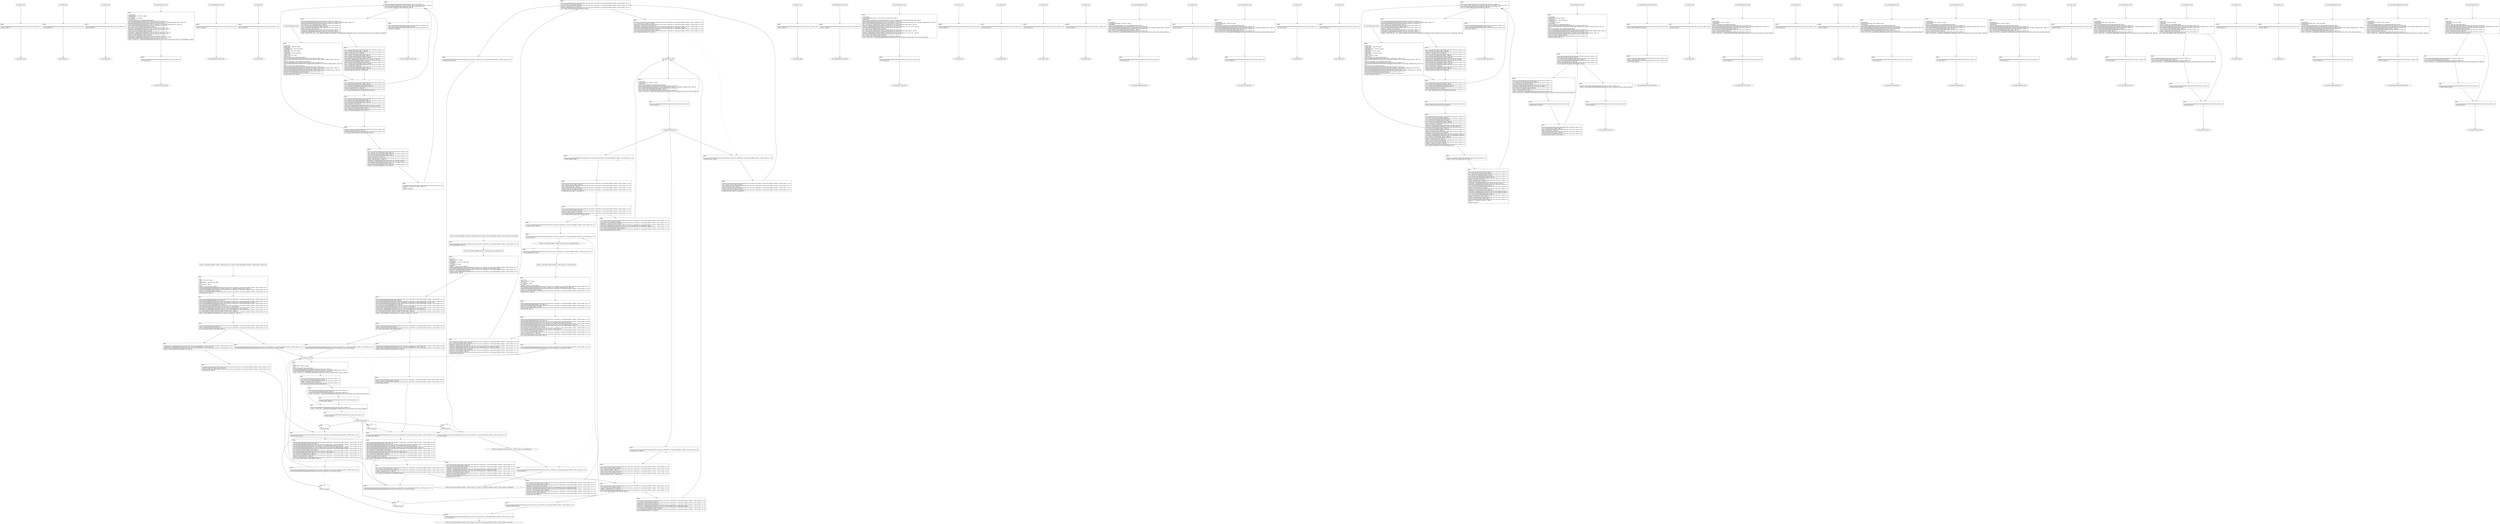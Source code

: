 digraph "icfg graph" {
BBio_ll_good1_end [label="{io_ll_good1_end}"];
BBio_ll_bad6_end [label="{io_ll_bad6_end}"];
BBio_ll_good5_end [label="{io_ll_good5_end}"];
BBio_ll_printWcharLine_end [label="{io_ll_printWcharLine_end}"];
BBio_ll_globalReturnsFalse_end [label="{io_ll_globalReturnsFalse_end}"];
BBio_ll_bad8_end [label="{io_ll_bad8_end}"];
BBio_ll_decodeHexWChars_end [label="{io_ll_decodeHexWChars_end}"];
BBCWE121_Stack_Based_Buffer_Overflow__CWE129_fgets_18_ll_CWE121_Stack_Based_Buffer_Overflow__CWE129_fgets_18_good_end [label="{CWE121_Stack_Based_Buffer_Overflow__CWE129_fgets_18_ll_CWE121_Stack_Based_Buffer_Overflow__CWE129_fgets_18_good_end}"];
BBio_ll_good7_end [label="{io_ll_good7_end}"];
BBio_ll_globalReturnsTrue_end [label="{io_ll_globalReturnsTrue_end}"];
BBio_ll_printStructLine_end [label="{io_ll_printStructLine_end}"];
BBio_ll_bad7_end [label="{io_ll_bad7_end}"];
BBio_ll_good6_end [label="{io_ll_good6_end}"];
BBio_ll_bad2_end [label="{io_ll_bad2_end}"];
BBio_ll_bad9_end [label="{io_ll_bad9_end}"];
BBio_ll_printUnsignedLine_end [label="{io_ll_printUnsignedLine_end}"];
BBio_ll_good4_end [label="{io_ll_good4_end}"];
BBio_ll_printSizeTLine_end [label="{io_ll_printSizeTLine_end}"];
BBio_ll_bad5_end [label="{io_ll_bad5_end}"];
BBio_ll_printLine_end [label="{io_ll_printLine_end}"];
BBCWE121_Stack_Based_Buffer_Overflow__CWE129_fgets_18_ll_CWE121_Stack_Based_Buffer_Overflow__CWE129_fgets_18_bad_end [label="{CWE121_Stack_Based_Buffer_Overflow__CWE129_fgets_18_ll_CWE121_Stack_Based_Buffer_Overflow__CWE129_fgets_18_bad_end}"];
BBio_ll_bad4_end [label="{io_ll_bad4_end}"];
BBio_ll_decodeHexChars_end [label="{io_ll_decodeHexChars_end}"];
BBio_ll_printBytesLine_end [label="{io_ll_printBytesLine_end}"];
BBio_ll_globalReturnsTrueOrFalse_end [label="{io_ll_globalReturnsTrueOrFalse_end}"];
BBio_ll_good3_end [label="{io_ll_good3_end}"];
BBio_ll_printHexCharLine_end [label="{io_ll_printHexCharLine_end}"];
BBio_ll_good9_end [label="{io_ll_good9_end}"];
BBio_ll_bad3_end [label="{io_ll_bad3_end}"];
BBio_ll_printDoubleLine_end [label="{io_ll_printDoubleLine_end}"];
BBio_ll_printShortLine_end [label="{io_ll_printShortLine_end}"];
BBio_ll_printLongLine_end [label="{io_ll_printLongLine_end}"];
BBCWE121_Stack_Based_Buffer_Overflow__CWE129_fgets_18_ll_goodG2B_end [label="{CWE121_Stack_Based_Buffer_Overflow__CWE129_fgets_18_ll_goodG2B_end}"];
BBio_ll_bad1_end [label="{io_ll_bad1_end}"];
BBio_ll_printFloatLine_end [label="{io_ll_printFloatLine_end}"];
BBio_ll_printWLine_end [label="{io_ll_printWLine_end}"];
BBio_ll_good2_end [label="{io_ll_good2_end}"];
BBio_ll_printIntLine_end [label="{io_ll_printIntLine_end}"];
BBCWE121_Stack_Based_Buffer_Overflow__CWE129_fgets_18_ll_goodB2G_end [label="{CWE121_Stack_Based_Buffer_Overflow__CWE129_fgets_18_ll_goodB2G_end}"];
BBio_ll_good8_end [label="{io_ll_good8_end}"];
BBio_ll_printLongLongLine_end [label="{io_ll_printLongLongLine_end}"];
BBio_ll_printHexUnsignedCharLine_end [label="{io_ll_printHexUnsignedCharLine_end}"];
BBio_ll_printSinkLine_end [label="{io_ll_printSinkLine_end}"];
BBio_ll_good1_start [label="{io_ll_good1_start}", shape=record];
io_ll_good1BB69 [label="{BB69:\l\l/home/raoxue/Desktop/MemVerif/workspace/000_062_581/source_code/io.c:187\l
  ret void, !dbg !52\l
}", shape=record];
BBio_ll_bad6_start [label="{io_ll_bad6_start}", shape=record];
io_ll_bad6BB83 [label="{BB83:\l\l/home/raoxue/Desktop/MemVerif/workspace/000_062_581/source_code/io.c:203\l
  ret void, !dbg !52\l
}", shape=record];
BBio_ll_good5_start [label="{io_ll_good5_start}", shape=record];
io_ll_good5BB73 [label="{BB73:\l\l/home/raoxue/Desktop/MemVerif/workspace/000_062_581/source_code/io.c:191\l
  ret void, !dbg !52\l
}", shape=record];
BBio_ll_printWcharLine_start [label="{io_ll_printWcharLine_start}", shape=record];
io_ll_printWcharLineBB28 [label="{BB28:\l\l/:1400205056\l
  %wideChar.addr = alloca i32, align 4\l
/:1400205056\l
  %s = alloca [2 x i32], align 4\l
/:1400205056\l
  store i32 %wideChar, i32* %wideChar.addr, align 4\l
/home/raoxue/Desktop/MemVerif/workspace/000_062_581/source_code/io.c:70\l
  call void @llvm.dbg.declare(metadata i32* %wideChar.addr, metadata !162, metadata !DIExpression()), !dbg !163\l
/home/raoxue/Desktop/MemVerif/workspace/000_062_581/source_code/io.c:74\l
  call void @llvm.dbg.declare(metadata [2 x i32]* %s, metadata !164, metadata !DIExpression()), !dbg !168\l
/home/raoxue/Desktop/MemVerif/workspace/000_062_581/source_code/io.c:75\l
  %0 = load i32, i32* %wideChar.addr, align 4, !dbg !61\l
/home/raoxue/Desktop/MemVerif/workspace/000_062_581/source_code/io.c:75\l
  %arrayidx = getelementptr inbounds [2 x i32], [2 x i32]* %s, i64 0, i64 0, !dbg !62\l
/home/raoxue/Desktop/MemVerif/workspace/000_062_581/source_code/io.c:75\l
  store i32 %0, i32* %arrayidx, align 4, !dbg !63\l
/home/raoxue/Desktop/MemVerif/workspace/000_062_581/source_code/io.c:76\l
  %arrayidx1 = getelementptr inbounds [2 x i32], [2 x i32]* %s, i64 0, i64 1, !dbg !64\l
/home/raoxue/Desktop/MemVerif/workspace/000_062_581/source_code/io.c:76\l
  store i32 0, i32* %arrayidx1, align 4, !dbg !65\l
/home/raoxue/Desktop/MemVerif/workspace/000_062_581/source_code/io.c:77\l
  %arraydecay = getelementptr inbounds [2 x i32], [2 x i32]* %s, i64 0, i64 0, !dbg !66\l
/home/raoxue/Desktop/MemVerif/workspace/000_062_581/source_code/io.c:77\l
  %call = call i32 (i8*, ...) @printf(i8* getelementptr inbounds ([5 x i8], [5 x i8]* @.str.10, i64 0, i64 0), i32* %arraydecay), !dbg !67\l
}", shape=record];
io_ll_printWcharLineBB28 [label="{BB28:\l\l/:1400205056\l
  %wideChar.addr = alloca i32, align 4\l
/:1400205056\l
  %s = alloca [2 x i32], align 4\l
/:1400205056\l
  store i32 %wideChar, i32* %wideChar.addr, align 4\l
/home/raoxue/Desktop/MemVerif/workspace/000_062_581/source_code/io.c:70\l
  call void @llvm.dbg.declare(metadata i32* %wideChar.addr, metadata !162, metadata !DIExpression()), !dbg !163\l
/home/raoxue/Desktop/MemVerif/workspace/000_062_581/source_code/io.c:74\l
  call void @llvm.dbg.declare(metadata [2 x i32]* %s, metadata !164, metadata !DIExpression()), !dbg !168\l
/home/raoxue/Desktop/MemVerif/workspace/000_062_581/source_code/io.c:75\l
  %0 = load i32, i32* %wideChar.addr, align 4, !dbg !61\l
/home/raoxue/Desktop/MemVerif/workspace/000_062_581/source_code/io.c:75\l
  %arrayidx = getelementptr inbounds [2 x i32], [2 x i32]* %s, i64 0, i64 0, !dbg !62\l
/home/raoxue/Desktop/MemVerif/workspace/000_062_581/source_code/io.c:75\l
  store i32 %0, i32* %arrayidx, align 4, !dbg !63\l
/home/raoxue/Desktop/MemVerif/workspace/000_062_581/source_code/io.c:76\l
  %arrayidx1 = getelementptr inbounds [2 x i32], [2 x i32]* %s, i64 0, i64 1, !dbg !64\l
/home/raoxue/Desktop/MemVerif/workspace/000_062_581/source_code/io.c:76\l
  store i32 0, i32* %arrayidx1, align 4, !dbg !65\l
/home/raoxue/Desktop/MemVerif/workspace/000_062_581/source_code/io.c:77\l
  %arraydecay = getelementptr inbounds [2 x i32], [2 x i32]* %s, i64 0, i64 0, !dbg !66\l
/home/raoxue/Desktop/MemVerif/workspace/000_062_581/source_code/io.c:77\l
  %call = call i32 (i8*, ...) @printf(i8* getelementptr inbounds ([5 x i8], [5 x i8]* @.str.10, i64 0, i64 0), i32* %arraydecay), !dbg !67\l
}", shape=record];
io_ll_printWcharLineBB29 [label="{BB29:\l\l/home/raoxue/Desktop/MemVerif/workspace/000_062_581/source_code/io.c:78\l
  ret void, !dbg !68\l
}", shape=record];
BBio_ll_globalReturnsFalse_start [label="{io_ll_globalReturnsFalse_start}", shape=record];
io_ll_globalReturnsFalseBB66 [label="{BB66:\l\l/home/raoxue/Desktop/MemVerif/workspace/000_062_581/source_code/io.c:163\l
  ret i32 0, !dbg !52\l
}", shape=record];
BBio_ll_bad8_start [label="{io_ll_bad8_start}", shape=record];
io_ll_bad8BB85 [label="{BB85:\l\l/home/raoxue/Desktop/MemVerif/workspace/000_062_581/source_code/io.c:205\l
  ret void, !dbg !52\l
}", shape=record];
BBio_ll_decodeHexWChars_start [label="{io_ll_decodeHexWChars_start}", shape=record];
io_ll_decodeHexWCharsBB55 [label="{BB55:\l\l/:106297928\l
  %bytes.addr = alloca i8*, align 8\l
/:106297928\l
  %numBytes.addr = alloca i64, align 8\l
/:106297928\l
  %hex.addr = alloca i32*, align 8\l
/:106297928\l
  %numWritten = alloca i64, align 8\l
/:106297928\l
  %byte = alloca i32, align 4\l
/:106297928\l
  store i8* %bytes, i8** %bytes.addr, align 8\l
/home/raoxue/Desktop/MemVerif/workspace/000_062_581/source_code/io.c:135\l
  call void @llvm.dbg.declare(metadata i8** %bytes.addr, metadata !290, metadata !DIExpression()), !dbg !291\l
/:135\l
  store i64 %numBytes, i64* %numBytes.addr, align 8\l
/home/raoxue/Desktop/MemVerif/workspace/000_062_581/source_code/io.c:135\l
  call void @llvm.dbg.declare(metadata i64* %numBytes.addr, metadata !292, metadata !DIExpression()), !dbg !293\l
/:135\l
  store i32* %hex, i32** %hex.addr, align 8\l
/home/raoxue/Desktop/MemVerif/workspace/000_062_581/source_code/io.c:135\l
  call void @llvm.dbg.declare(metadata i32** %hex.addr, metadata !294, metadata !DIExpression()), !dbg !295\l
/home/raoxue/Desktop/MemVerif/workspace/000_062_581/source_code/io.c:137\l
  call void @llvm.dbg.declare(metadata i64* %numWritten, metadata !296, metadata !DIExpression()), !dbg !297\l
/home/raoxue/Desktop/MemVerif/workspace/000_062_581/source_code/io.c:137\l
  store i64 0, i64* %numWritten, align 8, !dbg !65\l
/home/raoxue/Desktop/MemVerif/workspace/000_062_581/source_code/io.c:143\l
  br label %while.cond, !dbg !66\l
}", shape=record];
io_ll_decodeHexWCharsBB56 [label="{BB56:\l\l/home/raoxue/Desktop/MemVerif/workspace/000_062_581/source_code/io.c:143\l
  %0 = load i64, i64* %numWritten, align 8, !dbg !67\l
/home/raoxue/Desktop/MemVerif/workspace/000_062_581/source_code/io.c:143\l
  %1 = load i64, i64* %numBytes.addr, align 8, !dbg !68\l
/home/raoxue/Desktop/MemVerif/workspace/000_062_581/source_code/io.c:143\l
  %cmp = icmp ult i64 %0, %1, !dbg !69\l
/home/raoxue/Desktop/MemVerif/workspace/000_062_581/source_code/io.c:143\l
  br i1 %cmp, label %land.lhs.true, label %land.end, !dbg !70\l
}", shape=record];
io_ll_decodeHexWCharsBB57 [label="{BB57:\l\l/home/raoxue/Desktop/MemVerif/workspace/000_062_581/source_code/io.c:143\l
  %2 = load i32*, i32** %hex.addr, align 8, !dbg !71\l
/home/raoxue/Desktop/MemVerif/workspace/000_062_581/source_code/io.c:143\l
  %3 = load i64, i64* %numWritten, align 8, !dbg !72\l
/home/raoxue/Desktop/MemVerif/workspace/000_062_581/source_code/io.c:143\l
  %mul = mul i64 2, %3, !dbg !73\l
/home/raoxue/Desktop/MemVerif/workspace/000_062_581/source_code/io.c:143\l
  %arrayidx = getelementptr inbounds i32, i32* %2, i64 %mul, !dbg !71\l
/home/raoxue/Desktop/MemVerif/workspace/000_062_581/source_code/io.c:143\l
  %4 = load i32, i32* %arrayidx, align 4, !dbg !71\l
/home/raoxue/Desktop/MemVerif/workspace/000_062_581/source_code/io.c:143\l
  %call = call i32 @iswxdigit(i32 %4) #5, !dbg !74\l
}", shape=record];
io_ll_decodeHexWCharsBB57 [label="{BB57:\l\l/home/raoxue/Desktop/MemVerif/workspace/000_062_581/source_code/io.c:143\l
  %2 = load i32*, i32** %hex.addr, align 8, !dbg !71\l
/home/raoxue/Desktop/MemVerif/workspace/000_062_581/source_code/io.c:143\l
  %3 = load i64, i64* %numWritten, align 8, !dbg !72\l
/home/raoxue/Desktop/MemVerif/workspace/000_062_581/source_code/io.c:143\l
  %mul = mul i64 2, %3, !dbg !73\l
/home/raoxue/Desktop/MemVerif/workspace/000_062_581/source_code/io.c:143\l
  %arrayidx = getelementptr inbounds i32, i32* %2, i64 %mul, !dbg !71\l
/home/raoxue/Desktop/MemVerif/workspace/000_062_581/source_code/io.c:143\l
  %4 = load i32, i32* %arrayidx, align 4, !dbg !71\l
/home/raoxue/Desktop/MemVerif/workspace/000_062_581/source_code/io.c:143\l
  %call = call i32 @iswxdigit(i32 %4) #5, !dbg !74\l
}", shape=record];
io_ll_decodeHexWCharsBB59 [label="{BB59:\l\l/home/raoxue/Desktop/MemVerif/workspace/000_062_581/source_code/io.c:143\l
  %tobool = icmp ne i32 %call, 0, !dbg !74\l
/home/raoxue/Desktop/MemVerif/workspace/000_062_581/source_code/io.c:143\l
  br i1 %tobool, label %land.rhs, label %land.end, !dbg !75\l
}", shape=record];
io_ll_decodeHexWCharsBB60 [label="{BB60:\l\l/home/raoxue/Desktop/MemVerif/workspace/000_062_581/source_code/io.c:143\l
  %5 = load i32*, i32** %hex.addr, align 8, !dbg !76\l
/home/raoxue/Desktop/MemVerif/workspace/000_062_581/source_code/io.c:143\l
  %6 = load i64, i64* %numWritten, align 8, !dbg !77\l
/home/raoxue/Desktop/MemVerif/workspace/000_062_581/source_code/io.c:143\l
  %mul1 = mul i64 2, %6, !dbg !78\l
/home/raoxue/Desktop/MemVerif/workspace/000_062_581/source_code/io.c:143\l
  %add = add i64 %mul1, 1, !dbg !79\l
/home/raoxue/Desktop/MemVerif/workspace/000_062_581/source_code/io.c:143\l
  %arrayidx2 = getelementptr inbounds i32, i32* %5, i64 %add, !dbg !76\l
/home/raoxue/Desktop/MemVerif/workspace/000_062_581/source_code/io.c:143\l
  %7 = load i32, i32* %arrayidx2, align 4, !dbg !76\l
/home/raoxue/Desktop/MemVerif/workspace/000_062_581/source_code/io.c:143\l
  %call3 = call i32 @iswxdigit(i32 %7) #5, !dbg !80\l
}", shape=record];
io_ll_decodeHexWCharsBB60 [label="{BB60:\l\l/home/raoxue/Desktop/MemVerif/workspace/000_062_581/source_code/io.c:143\l
  %5 = load i32*, i32** %hex.addr, align 8, !dbg !76\l
/home/raoxue/Desktop/MemVerif/workspace/000_062_581/source_code/io.c:143\l
  %6 = load i64, i64* %numWritten, align 8, !dbg !77\l
/home/raoxue/Desktop/MemVerif/workspace/000_062_581/source_code/io.c:143\l
  %mul1 = mul i64 2, %6, !dbg !78\l
/home/raoxue/Desktop/MemVerif/workspace/000_062_581/source_code/io.c:143\l
  %add = add i64 %mul1, 1, !dbg !79\l
/home/raoxue/Desktop/MemVerif/workspace/000_062_581/source_code/io.c:143\l
  %arrayidx2 = getelementptr inbounds i32, i32* %5, i64 %add, !dbg !76\l
/home/raoxue/Desktop/MemVerif/workspace/000_062_581/source_code/io.c:143\l
  %7 = load i32, i32* %arrayidx2, align 4, !dbg !76\l
/home/raoxue/Desktop/MemVerif/workspace/000_062_581/source_code/io.c:143\l
  %call3 = call i32 @iswxdigit(i32 %7) #5, !dbg !80\l
}", shape=record];
io_ll_decodeHexWCharsBB61 [label="{BB61:\l\l/home/raoxue/Desktop/MemVerif/workspace/000_062_581/source_code/io.c:143\l
  %tobool4 = icmp ne i32 %call3, 0, !dbg !75\l
/:143\l
  br label %land.end\l
}", shape=record];
io_ll_decodeHexWCharsBB58 [label="{BB58:\l\l/home/raoxue/Desktop/MemVerif/workspace/000_062_581/source_code/io.c:0\l
  %8 = phi i1 [ false, %land.lhs.true ], [ false, %while.cond ], [ %tobool4, %land.rhs ], !dbg !81\l
/home/raoxue/Desktop/MemVerif/workspace/000_062_581/source_code/io.c:143\l
  br i1 %8, label %while.body, label %while.end, !dbg !66\l
}", shape=record];
io_ll_decodeHexWCharsBB62 [label="{BB62:\l\l/home/raoxue/Desktop/MemVerif/workspace/000_062_581/source_code/io.c:145\l
  call void @llvm.dbg.declare(metadata i32* %byte, metadata !314, metadata !DIExpression()), !dbg !316\l
/home/raoxue/Desktop/MemVerif/workspace/000_062_581/source_code/io.c:146\l
  %9 = load i32*, i32** %hex.addr, align 8, !dbg !85\l
/home/raoxue/Desktop/MemVerif/workspace/000_062_581/source_code/io.c:146\l
  %10 = load i64, i64* %numWritten, align 8, !dbg !86\l
/home/raoxue/Desktop/MemVerif/workspace/000_062_581/source_code/io.c:146\l
  %mul5 = mul i64 2, %10, !dbg !87\l
/home/raoxue/Desktop/MemVerif/workspace/000_062_581/source_code/io.c:146\l
  %arrayidx6 = getelementptr inbounds i32, i32* %9, i64 %mul5, !dbg !85\l
/home/raoxue/Desktop/MemVerif/workspace/000_062_581/source_code/io.c:146\l
  %call7 = call i32 (i32*, i32*, ...) @__isoc99_swscanf(i32* %arrayidx6, i32* getelementptr inbounds ([5 x i32], [5 x i32]* @.str.16, i64 0, i64 0), i32* %byte) #5, !dbg !88\l
}", shape=record];
io_ll_decodeHexWCharsBB62 [label="{BB62:\l\l/home/raoxue/Desktop/MemVerif/workspace/000_062_581/source_code/io.c:145\l
  call void @llvm.dbg.declare(metadata i32* %byte, metadata !314, metadata !DIExpression()), !dbg !316\l
/home/raoxue/Desktop/MemVerif/workspace/000_062_581/source_code/io.c:146\l
  %9 = load i32*, i32** %hex.addr, align 8, !dbg !85\l
/home/raoxue/Desktop/MemVerif/workspace/000_062_581/source_code/io.c:146\l
  %10 = load i64, i64* %numWritten, align 8, !dbg !86\l
/home/raoxue/Desktop/MemVerif/workspace/000_062_581/source_code/io.c:146\l
  %mul5 = mul i64 2, %10, !dbg !87\l
/home/raoxue/Desktop/MemVerif/workspace/000_062_581/source_code/io.c:146\l
  %arrayidx6 = getelementptr inbounds i32, i32* %9, i64 %mul5, !dbg !85\l
/home/raoxue/Desktop/MemVerif/workspace/000_062_581/source_code/io.c:146\l
  %call7 = call i32 (i32*, i32*, ...) @__isoc99_swscanf(i32* %arrayidx6, i32* getelementptr inbounds ([5 x i32], [5 x i32]* @.str.16, i64 0, i64 0), i32* %byte) #5, !dbg !88\l
}", shape=record];
io_ll_decodeHexWCharsBB64 [label="{BB64:\l\l/home/raoxue/Desktop/MemVerif/workspace/000_062_581/source_code/io.c:147\l
  %11 = load i32, i32* %byte, align 4, !dbg !89\l
/home/raoxue/Desktop/MemVerif/workspace/000_062_581/source_code/io.c:147\l
  %conv = trunc i32 %11 to i8, !dbg !90\l
/home/raoxue/Desktop/MemVerif/workspace/000_062_581/source_code/io.c:147\l
  %12 = load i8*, i8** %bytes.addr, align 8, !dbg !91\l
/home/raoxue/Desktop/MemVerif/workspace/000_062_581/source_code/io.c:147\l
  %13 = load i64, i64* %numWritten, align 8, !dbg !92\l
/home/raoxue/Desktop/MemVerif/workspace/000_062_581/source_code/io.c:147\l
  %arrayidx8 = getelementptr inbounds i8, i8* %12, i64 %13, !dbg !91\l
/home/raoxue/Desktop/MemVerif/workspace/000_062_581/source_code/io.c:147\l
  store i8 %conv, i8* %arrayidx8, align 1, !dbg !93\l
/home/raoxue/Desktop/MemVerif/workspace/000_062_581/source_code/io.c:148\l
  %14 = load i64, i64* %numWritten, align 8, !dbg !94\l
/home/raoxue/Desktop/MemVerif/workspace/000_062_581/source_code/io.c:148\l
  %inc = add i64 %14, 1, !dbg !94\l
/home/raoxue/Desktop/MemVerif/workspace/000_062_581/source_code/io.c:148\l
  store i64 %inc, i64* %numWritten, align 8, !dbg !94\l
/home/raoxue/Desktop/MemVerif/workspace/000_062_581/source_code/io.c:143\l
  br label %while.cond, !dbg !66, !llvm.loop !95\l
}", shape=record];
io_ll_decodeHexWCharsBB63 [label="{BB63:\l\l/home/raoxue/Desktop/MemVerif/workspace/000_062_581/source_code/io.c:151\l
  %15 = load i64, i64* %numWritten, align 8, !dbg !98\l
/home/raoxue/Desktop/MemVerif/workspace/000_062_581/source_code/io.c:151\l
  ret i64 %15, !dbg !99\l
}", shape=record];
BBCWE121_Stack_Based_Buffer_Overflow__CWE129_fgets_18_ll_CWE121_Stack_Based_Buffer_Overflow__CWE129_fgets_18_good_start [label="{CWE121_Stack_Based_Buffer_Overflow__CWE129_fgets_18_ll_CWE121_Stack_Based_Buffer_Overflow__CWE129_fgets_18_good_start}", shape=record];
CWE121_Stack_Based_Buffer_Overflow__CWE129_fgets_18_ll_CWE121_Stack_Based_Buffer_Overflow__CWE129_fgets_18_goodBB49 [label="{BB49:\l\l/home/raoxue/Desktop/MemVerif/workspace/000_062_581/source_code/CWE121_Stack_Based_Buffer_Overflow__CWE129_fgets_18.c:151\l
  call void @goodB2G(), !dbg !12\l
}", shape=record];
CWE121_Stack_Based_Buffer_Overflow__CWE129_fgets_18_ll_CWE121_Stack_Based_Buffer_Overflow__CWE129_fgets_18_goodBB49 [label="{BB49:\l\l/home/raoxue/Desktop/MemVerif/workspace/000_062_581/source_code/CWE121_Stack_Based_Buffer_Overflow__CWE129_fgets_18.c:151\l
  call void @goodB2G(), !dbg !12\l
}", shape=record];
CWE121_Stack_Based_Buffer_Overflow__CWE129_fgets_18_ll_CWE121_Stack_Based_Buffer_Overflow__CWE129_fgets_18_goodBB50 [label="{BB50:\l\l/home/raoxue/Desktop/MemVerif/workspace/000_062_581/source_code/CWE121_Stack_Based_Buffer_Overflow__CWE129_fgets_18.c:152\l
  call void @goodG2B(), !dbg !13\l
}", shape=record];
CWE121_Stack_Based_Buffer_Overflow__CWE129_fgets_18_ll_CWE121_Stack_Based_Buffer_Overflow__CWE129_fgets_18_goodBB50 [label="{BB50:\l\l/home/raoxue/Desktop/MemVerif/workspace/000_062_581/source_code/CWE121_Stack_Based_Buffer_Overflow__CWE129_fgets_18.c:152\l
  call void @goodG2B(), !dbg !13\l
}", shape=record];
CWE121_Stack_Based_Buffer_Overflow__CWE129_fgets_18_ll_CWE121_Stack_Based_Buffer_Overflow__CWE129_fgets_18_goodBB51 [label="{BB51:\l\l/home/raoxue/Desktop/MemVerif/workspace/000_062_581/source_code/CWE121_Stack_Based_Buffer_Overflow__CWE129_fgets_18.c:153\l
  ret void, !dbg !14\l
}", shape=record];
BBio_ll_good7_start [label="{io_ll_good7_start}", shape=record];
io_ll_good7BB75 [label="{BB75:\l\l/home/raoxue/Desktop/MemVerif/workspace/000_062_581/source_code/io.c:193\l
  ret void, !dbg !52\l
}", shape=record];
BBio_ll_globalReturnsTrue_start [label="{io_ll_globalReturnsTrue_start}", shape=record];
io_ll_globalReturnsTrueBB65 [label="{BB65:\l\l/home/raoxue/Desktop/MemVerif/workspace/000_062_581/source_code/io.c:158\l
  ret i32 1, !dbg !52\l
}", shape=record];
BBio_ll_printStructLine_start [label="{io_ll_printStructLine_start}", shape=record];
io_ll_printStructLineBB36 [label="{BB36:\l\l/:1400205056\l
  %structTwoIntsStruct.addr = alloca %struct._twoIntsStruct*, align 8\l
/:1400205056\l
  store %struct._twoIntsStruct* %structTwoIntsStruct, %struct._twoIntsStruct** %structTwoIntsStruct.addr, align 8\l
/home/raoxue/Desktop/MemVerif/workspace/000_062_581/source_code/io.c:95\l
  call void @llvm.dbg.declare(metadata %struct._twoIntsStruct** %structTwoIntsStruct.addr, metadata !212, metadata !DIExpression()), !dbg !213\l
/home/raoxue/Desktop/MemVerif/workspace/000_062_581/source_code/io.c:97\l
  %0 = load %struct._twoIntsStruct*, %struct._twoIntsStruct** %structTwoIntsStruct.addr, align 8, !dbg !61\l
/home/raoxue/Desktop/MemVerif/workspace/000_062_581/source_code/io.c:97\l
  %intOne = getelementptr inbounds %struct._twoIntsStruct, %struct._twoIntsStruct* %0, i32 0, i32 0, !dbg !62\l
/home/raoxue/Desktop/MemVerif/workspace/000_062_581/source_code/io.c:97\l
  %1 = load i32, i32* %intOne, align 4, !dbg !62\l
/home/raoxue/Desktop/MemVerif/workspace/000_062_581/source_code/io.c:97\l
  %2 = load %struct._twoIntsStruct*, %struct._twoIntsStruct** %structTwoIntsStruct.addr, align 8, !dbg !63\l
/home/raoxue/Desktop/MemVerif/workspace/000_062_581/source_code/io.c:97\l
  %intTwo = getelementptr inbounds %struct._twoIntsStruct, %struct._twoIntsStruct* %2, i32 0, i32 1, !dbg !64\l
/home/raoxue/Desktop/MemVerif/workspace/000_062_581/source_code/io.c:97\l
  %3 = load i32, i32* %intTwo, align 4, !dbg !64\l
/home/raoxue/Desktop/MemVerif/workspace/000_062_581/source_code/io.c:97\l
  %call = call i32 (i8*, ...) @printf(i8* getelementptr inbounds ([10 x i8], [10 x i8]* @.str.13, i64 0, i64 0), i32 %1, i32 %3), !dbg !65\l
}", shape=record];
io_ll_printStructLineBB36 [label="{BB36:\l\l/:1400205056\l
  %structTwoIntsStruct.addr = alloca %struct._twoIntsStruct*, align 8\l
/:1400205056\l
  store %struct._twoIntsStruct* %structTwoIntsStruct, %struct._twoIntsStruct** %structTwoIntsStruct.addr, align 8\l
/home/raoxue/Desktop/MemVerif/workspace/000_062_581/source_code/io.c:95\l
  call void @llvm.dbg.declare(metadata %struct._twoIntsStruct** %structTwoIntsStruct.addr, metadata !212, metadata !DIExpression()), !dbg !213\l
/home/raoxue/Desktop/MemVerif/workspace/000_062_581/source_code/io.c:97\l
  %0 = load %struct._twoIntsStruct*, %struct._twoIntsStruct** %structTwoIntsStruct.addr, align 8, !dbg !61\l
/home/raoxue/Desktop/MemVerif/workspace/000_062_581/source_code/io.c:97\l
  %intOne = getelementptr inbounds %struct._twoIntsStruct, %struct._twoIntsStruct* %0, i32 0, i32 0, !dbg !62\l
/home/raoxue/Desktop/MemVerif/workspace/000_062_581/source_code/io.c:97\l
  %1 = load i32, i32* %intOne, align 4, !dbg !62\l
/home/raoxue/Desktop/MemVerif/workspace/000_062_581/source_code/io.c:97\l
  %2 = load %struct._twoIntsStruct*, %struct._twoIntsStruct** %structTwoIntsStruct.addr, align 8, !dbg !63\l
/home/raoxue/Desktop/MemVerif/workspace/000_062_581/source_code/io.c:97\l
  %intTwo = getelementptr inbounds %struct._twoIntsStruct, %struct._twoIntsStruct* %2, i32 0, i32 1, !dbg !64\l
/home/raoxue/Desktop/MemVerif/workspace/000_062_581/source_code/io.c:97\l
  %3 = load i32, i32* %intTwo, align 4, !dbg !64\l
/home/raoxue/Desktop/MemVerif/workspace/000_062_581/source_code/io.c:97\l
  %call = call i32 (i8*, ...) @printf(i8* getelementptr inbounds ([10 x i8], [10 x i8]* @.str.13, i64 0, i64 0), i32 %1, i32 %3), !dbg !65\l
}", shape=record];
io_ll_printStructLineBB37 [label="{BB37:\l\l/home/raoxue/Desktop/MemVerif/workspace/000_062_581/source_code/io.c:98\l
  ret void, !dbg !66\l
}", shape=record];
BBio_ll_bad7_start [label="{io_ll_bad7_start}", shape=record];
io_ll_bad7BB84 [label="{BB84:\l\l/home/raoxue/Desktop/MemVerif/workspace/000_062_581/source_code/io.c:204\l
  ret void, !dbg !52\l
}", shape=record];
BBio_ll_good6_start [label="{io_ll_good6_start}", shape=record];
io_ll_good6BB74 [label="{BB74:\l\l/home/raoxue/Desktop/MemVerif/workspace/000_062_581/source_code/io.c:192\l
  ret void, !dbg !52\l
}", shape=record];
BBio_ll_bad2_start [label="{io_ll_bad2_start}", shape=record];
io_ll_bad2BB79 [label="{BB79:\l\l/home/raoxue/Desktop/MemVerif/workspace/000_062_581/source_code/io.c:199\l
  ret void, !dbg !52\l
}", shape=record];
BBio_ll_bad9_start [label="{io_ll_bad9_start}", shape=record];
io_ll_bad9BB86 [label="{BB86:\l\l/home/raoxue/Desktop/MemVerif/workspace/000_062_581/source_code/io.c:206\l
  ret void, !dbg !52\l
}", shape=record];
BBio_ll_printUnsignedLine_start [label="{io_ll_printUnsignedLine_start}", shape=record];
io_ll_printUnsignedLineBB30 [label="{BB30:\l\l/:106458968\l
  %unsignedNumber.addr = alloca i32, align 4\l
/:106458968\l
  store i32 %unsignedNumber, i32* %unsignedNumber.addr, align 4\l
/home/raoxue/Desktop/MemVerif/workspace/000_062_581/source_code/io.c:80\l
  call void @llvm.dbg.declare(metadata i32* %unsignedNumber.addr, metadata !180, metadata !DIExpression()), !dbg !181\l
/home/raoxue/Desktop/MemVerif/workspace/000_062_581/source_code/io.c:82\l
  %0 = load i32, i32* %unsignedNumber.addr, align 4, !dbg !54\l
/home/raoxue/Desktop/MemVerif/workspace/000_062_581/source_code/io.c:82\l
  %call = call i32 (i8*, ...) @printf(i8* getelementptr inbounds ([4 x i8], [4 x i8]* @.str.11, i64 0, i64 0), i32 %0), !dbg !55\l
}", shape=record];
io_ll_printUnsignedLineBB30 [label="{BB30:\l\l/:106458968\l
  %unsignedNumber.addr = alloca i32, align 4\l
/:106458968\l
  store i32 %unsignedNumber, i32* %unsignedNumber.addr, align 4\l
/home/raoxue/Desktop/MemVerif/workspace/000_062_581/source_code/io.c:80\l
  call void @llvm.dbg.declare(metadata i32* %unsignedNumber.addr, metadata !180, metadata !DIExpression()), !dbg !181\l
/home/raoxue/Desktop/MemVerif/workspace/000_062_581/source_code/io.c:82\l
  %0 = load i32, i32* %unsignedNumber.addr, align 4, !dbg !54\l
/home/raoxue/Desktop/MemVerif/workspace/000_062_581/source_code/io.c:82\l
  %call = call i32 (i8*, ...) @printf(i8* getelementptr inbounds ([4 x i8], [4 x i8]* @.str.11, i64 0, i64 0), i32 %0), !dbg !55\l
}", shape=record];
io_ll_printUnsignedLineBB31 [label="{BB31:\l\l/home/raoxue/Desktop/MemVerif/workspace/000_062_581/source_code/io.c:83\l
  ret void, !dbg !56\l
}", shape=record];
BBio_ll_good4_start [label="{io_ll_good4_start}", shape=record];
io_ll_good4BB72 [label="{BB72:\l\l/home/raoxue/Desktop/MemVerif/workspace/000_062_581/source_code/io.c:190\l
  ret void, !dbg !52\l
}", shape=record];
BBio_ll_printSizeTLine_start [label="{io_ll_printSizeTLine_start}", shape=record];
io_ll_printSizeTLineBB24 [label="{BB24:\l\l/:1400205056\l
  %sizeTNumber.addr = alloca i64, align 8\l
/:1400205056\l
  store i64 %sizeTNumber, i64* %sizeTNumber.addr, align 8\l
/home/raoxue/Desktop/MemVerif/workspace/000_062_581/source_code/io.c:60\l
  call void @llvm.dbg.declare(metadata i64* %sizeTNumber.addr, metadata !146, metadata !DIExpression()), !dbg !147\l
/home/raoxue/Desktop/MemVerif/workspace/000_062_581/source_code/io.c:62\l
  %0 = load i64, i64* %sizeTNumber.addr, align 8, !dbg !57\l
/home/raoxue/Desktop/MemVerif/workspace/000_062_581/source_code/io.c:62\l
  %call = call i32 (i8*, ...) @printf(i8* getelementptr inbounds ([5 x i8], [5 x i8]* @.str.8, i64 0, i64 0), i64 %0), !dbg !58\l
}", shape=record];
io_ll_printSizeTLineBB24 [label="{BB24:\l\l/:1400205056\l
  %sizeTNumber.addr = alloca i64, align 8\l
/:1400205056\l
  store i64 %sizeTNumber, i64* %sizeTNumber.addr, align 8\l
/home/raoxue/Desktop/MemVerif/workspace/000_062_581/source_code/io.c:60\l
  call void @llvm.dbg.declare(metadata i64* %sizeTNumber.addr, metadata !146, metadata !DIExpression()), !dbg !147\l
/home/raoxue/Desktop/MemVerif/workspace/000_062_581/source_code/io.c:62\l
  %0 = load i64, i64* %sizeTNumber.addr, align 8, !dbg !57\l
/home/raoxue/Desktop/MemVerif/workspace/000_062_581/source_code/io.c:62\l
  %call = call i32 (i8*, ...) @printf(i8* getelementptr inbounds ([5 x i8], [5 x i8]* @.str.8, i64 0, i64 0), i64 %0), !dbg !58\l
}", shape=record];
io_ll_printSizeTLineBB25 [label="{BB25:\l\l/home/raoxue/Desktop/MemVerif/workspace/000_062_581/source_code/io.c:63\l
  ret void, !dbg !59\l
}", shape=record];
BBio_ll_bad5_start [label="{io_ll_bad5_start}", shape=record];
io_ll_bad5BB82 [label="{BB82:\l\l/home/raoxue/Desktop/MemVerif/workspace/000_062_581/source_code/io.c:202\l
  ret void, !dbg !52\l
}", shape=record];
BBio_ll_printLine_start [label="{io_ll_printLine_start}", shape=record];
io_ll_printLineBB0 [label="{BB0:\l\l/:415\l
  %line.addr = alloca i8*, align 8\l
/:415\l
  store i8* %line, i8** %line.addr, align 8\l
/home/raoxue/Desktop/MemVerif/workspace/000_062_581/source_code/io.c:11\l
  call void @llvm.dbg.declare(metadata i8** %line.addr, metadata !52, metadata !DIExpression()), !dbg !53\l
/home/raoxue/Desktop/MemVerif/workspace/000_062_581/source_code/io.c:13\l
  %call = call i32 (i8*, ...) @printf(i8* getelementptr inbounds ([9 x i8], [9 x i8]* @.str, i64 0, i64 0)), !dbg !54\l
}", shape=record];
io_ll_printLineBB0 [label="{BB0:\l\l/:415\l
  %line.addr = alloca i8*, align 8\l
/:415\l
  store i8* %line, i8** %line.addr, align 8\l
/home/raoxue/Desktop/MemVerif/workspace/000_062_581/source_code/io.c:11\l
  call void @llvm.dbg.declare(metadata i8** %line.addr, metadata !52, metadata !DIExpression()), !dbg !53\l
/home/raoxue/Desktop/MemVerif/workspace/000_062_581/source_code/io.c:13\l
  %call = call i32 (i8*, ...) @printf(i8* getelementptr inbounds ([9 x i8], [9 x i8]* @.str, i64 0, i64 0)), !dbg !54\l
}", shape=record];
io_ll_printLineBB1 [label="{BB1:\l\l/home/raoxue/Desktop/MemVerif/workspace/000_062_581/source_code/io.c:14\l
  %0 = load i8*, i8** %line.addr, align 8, !dbg !55\l
/home/raoxue/Desktop/MemVerif/workspace/000_062_581/source_code/io.c:14\l
  %cmp = icmp ne i8* %0, null, !dbg !57\l
/home/raoxue/Desktop/MemVerif/workspace/000_062_581/source_code/io.c:14\l
  br i1 %cmp, label %if.then, label %if.end, !dbg !58\l
}", shape=record];
io_ll_printLineBB2 [label="{BB2:\l\l/home/raoxue/Desktop/MemVerif/workspace/000_062_581/source_code/io.c:16\l
  %1 = load i8*, i8** %line.addr, align 8, !dbg !59\l
/home/raoxue/Desktop/MemVerif/workspace/000_062_581/source_code/io.c:16\l
  %call1 = call i32 (i8*, ...) @printf(i8* getelementptr inbounds ([4 x i8], [4 x i8]* @.str.1, i64 0, i64 0), i8* %1), !dbg !61\l
}", shape=record];
io_ll_printLineBB2 [label="{BB2:\l\l/home/raoxue/Desktop/MemVerif/workspace/000_062_581/source_code/io.c:16\l
  %1 = load i8*, i8** %line.addr, align 8, !dbg !59\l
/home/raoxue/Desktop/MemVerif/workspace/000_062_581/source_code/io.c:16\l
  %call1 = call i32 (i8*, ...) @printf(i8* getelementptr inbounds ([4 x i8], [4 x i8]* @.str.1, i64 0, i64 0), i8* %1), !dbg !61\l
}", shape=record];
io_ll_printLineBB4 [label="{BB4:\l\l/home/raoxue/Desktop/MemVerif/workspace/000_062_581/source_code/io.c:17\l
  br label %if.end, !dbg !62\l
}", shape=record];
io_ll_printLineBB3 [label="{BB3:\l\l/home/raoxue/Desktop/MemVerif/workspace/000_062_581/source_code/io.c:18\l
  %call2 = call i32 (i8*, ...) @printf(i8* getelementptr inbounds ([9 x i8], [9 x i8]* @.str.2, i64 0, i64 0)), !dbg !63\l
}", shape=record];
io_ll_printLineBB3 [label="{BB3:\l\l/home/raoxue/Desktop/MemVerif/workspace/000_062_581/source_code/io.c:18\l
  %call2 = call i32 (i8*, ...) @printf(i8* getelementptr inbounds ([9 x i8], [9 x i8]* @.str.2, i64 0, i64 0)), !dbg !63\l
}", shape=record];
io_ll_printLineBB5 [label="{BB5:\l\l/home/raoxue/Desktop/MemVerif/workspace/000_062_581/source_code/io.c:19\l
  ret void, !dbg !64\l
}", shape=record];
BBCWE121_Stack_Based_Buffer_Overflow__CWE129_fgets_18_ll_CWE121_Stack_Based_Buffer_Overflow__CWE129_fgets_18_bad_start [label="{CWE121_Stack_Based_Buffer_Overflow__CWE129_fgets_18_ll_CWE121_Stack_Based_Buffer_Overflow__CWE129_fgets_18_bad_start}", shape=record];
CWE121_Stack_Based_Buffer_Overflow__CWE129_fgets_18_ll_CWE121_Stack_Based_Buffer_Overflow__CWE129_fgets_18_badBB0 [label="{BB0:\l\l/:415\l
  %data = alloca i32, align 4\l
/:415\l
  %inputBuffer = alloca [14 x i8], align 1\l
/:415\l
  %i = alloca i32, align 4\l
/:415\l
  %buffer = alloca [10 x i32], align 16\l
/home/raoxue/Desktop/MemVerif/workspace/000_062_581/source_code/CWE121_Stack_Based_Buffer_Overflow__CWE129_fgets_18.c:27\l
  call void @llvm.dbg.declare(metadata i32* %data, metadata !12, metadata !DIExpression()), !dbg !14\l
/home/raoxue/Desktop/MemVerif/workspace/000_062_581/source_code/CWE121_Stack_Based_Buffer_Overflow__CWE129_fgets_18.c:29\l
  store i32 -1, i32* %data, align 4, !dbg !15\l
/home/raoxue/Desktop/MemVerif/workspace/000_062_581/source_code/CWE121_Stack_Based_Buffer_Overflow__CWE129_fgets_18.c:30\l
  br label %source, !dbg !16\l
}", shape=record];
CWE121_Stack_Based_Buffer_Overflow__CWE129_fgets_18_ll_CWE121_Stack_Based_Buffer_Overflow__CWE129_fgets_18_badBB1 [label="{BB1:\l\l/home/raoxue/Desktop/MemVerif/workspace/000_062_581/source_code/CWE121_Stack_Based_Buffer_Overflow__CWE129_fgets_18.c:31\l
  call void @llvm.dbg.label(metadata !17), !dbg !18\l
/home/raoxue/Desktop/MemVerif/workspace/000_062_581/source_code/CWE121_Stack_Based_Buffer_Overflow__CWE129_fgets_18.c:33\l
  call void @llvm.dbg.declare(metadata [14 x i8]* %inputBuffer, metadata !19, metadata !DIExpression()), !dbg !25\l
/home/raoxue/Desktop/MemVerif/workspace/000_062_581/source_code/CWE121_Stack_Based_Buffer_Overflow__CWE129_fgets_18.c:33\l
  %0 = bitcast [14 x i8]* %inputBuffer to i8*, !dbg !25\l
/home/raoxue/Desktop/MemVerif/workspace/000_062_581/source_code/CWE121_Stack_Based_Buffer_Overflow__CWE129_fgets_18.c:33\l
  call void @llvm.memset.p0i8.i64(i8* align 1 %0, i8 0, i64 14, i1 false), !dbg !25\l
/home/raoxue/Desktop/MemVerif/workspace/000_062_581/source_code/CWE121_Stack_Based_Buffer_Overflow__CWE129_fgets_18.c:35\l
  %arraydecay = getelementptr inbounds [14 x i8], [14 x i8]* %inputBuffer, i64 0, i64 0, !dbg !26\l
/home/raoxue/Desktop/MemVerif/workspace/000_062_581/source_code/CWE121_Stack_Based_Buffer_Overflow__CWE129_fgets_18.c:35\l
  %1 = load %struct._IO_FILE*, %struct._IO_FILE** @stdin, align 8, !dbg !28\l
/home/raoxue/Desktop/MemVerif/workspace/000_062_581/source_code/CWE121_Stack_Based_Buffer_Overflow__CWE129_fgets_18.c:35\l
  %call = call i8* @fgets(i8* %arraydecay, i32 14, %struct._IO_FILE* %1), !dbg !29\l
}", shape=record];
CWE121_Stack_Based_Buffer_Overflow__CWE129_fgets_18_ll_CWE121_Stack_Based_Buffer_Overflow__CWE129_fgets_18_badBB1 [label="{BB1:\l\l/home/raoxue/Desktop/MemVerif/workspace/000_062_581/source_code/CWE121_Stack_Based_Buffer_Overflow__CWE129_fgets_18.c:31\l
  call void @llvm.dbg.label(metadata !17), !dbg !18\l
/home/raoxue/Desktop/MemVerif/workspace/000_062_581/source_code/CWE121_Stack_Based_Buffer_Overflow__CWE129_fgets_18.c:33\l
  call void @llvm.dbg.declare(metadata [14 x i8]* %inputBuffer, metadata !19, metadata !DIExpression()), !dbg !25\l
/home/raoxue/Desktop/MemVerif/workspace/000_062_581/source_code/CWE121_Stack_Based_Buffer_Overflow__CWE129_fgets_18.c:33\l
  %0 = bitcast [14 x i8]* %inputBuffer to i8*, !dbg !25\l
/home/raoxue/Desktop/MemVerif/workspace/000_062_581/source_code/CWE121_Stack_Based_Buffer_Overflow__CWE129_fgets_18.c:33\l
  call void @llvm.memset.p0i8.i64(i8* align 1 %0, i8 0, i64 14, i1 false), !dbg !25\l
/home/raoxue/Desktop/MemVerif/workspace/000_062_581/source_code/CWE121_Stack_Based_Buffer_Overflow__CWE129_fgets_18.c:35\l
  %arraydecay = getelementptr inbounds [14 x i8], [14 x i8]* %inputBuffer, i64 0, i64 0, !dbg !26\l
/home/raoxue/Desktop/MemVerif/workspace/000_062_581/source_code/CWE121_Stack_Based_Buffer_Overflow__CWE129_fgets_18.c:35\l
  %1 = load %struct._IO_FILE*, %struct._IO_FILE** @stdin, align 8, !dbg !28\l
/home/raoxue/Desktop/MemVerif/workspace/000_062_581/source_code/CWE121_Stack_Based_Buffer_Overflow__CWE129_fgets_18.c:35\l
  %call = call i8* @fgets(i8* %arraydecay, i32 14, %struct._IO_FILE* %1), !dbg !29\l
}", shape=record];
CWE121_Stack_Based_Buffer_Overflow__CWE129_fgets_18_ll_CWE121_Stack_Based_Buffer_Overflow__CWE129_fgets_18_badBB2 [label="{BB2:\l\l/home/raoxue/Desktop/MemVerif/workspace/000_062_581/source_code/CWE121_Stack_Based_Buffer_Overflow__CWE129_fgets_18.c:35\l
  %cmp = icmp ne i8* %call, null, !dbg !30\l
/home/raoxue/Desktop/MemVerif/workspace/000_062_581/source_code/CWE121_Stack_Based_Buffer_Overflow__CWE129_fgets_18.c:35\l
  br i1 %cmp, label %if.then, label %if.else, !dbg !31\l
}", shape=record];
CWE121_Stack_Based_Buffer_Overflow__CWE129_fgets_18_ll_CWE121_Stack_Based_Buffer_Overflow__CWE129_fgets_18_badBB3 [label="{BB3:\l\l/home/raoxue/Desktop/MemVerif/workspace/000_062_581/source_code/CWE121_Stack_Based_Buffer_Overflow__CWE129_fgets_18.c:38\l
  %arraydecay1 = getelementptr inbounds [14 x i8], [14 x i8]* %inputBuffer, i64 0, i64 0, !dbg !32\l
/home/raoxue/Desktop/MemVerif/workspace/000_062_581/source_code/CWE121_Stack_Based_Buffer_Overflow__CWE129_fgets_18.c:38\l
  %call2 = call i32 @atoi(i8* %arraydecay1) #5, !dbg !34\l
}", shape=record];
CWE121_Stack_Based_Buffer_Overflow__CWE129_fgets_18_ll_CWE121_Stack_Based_Buffer_Overflow__CWE129_fgets_18_badBB3 [label="{BB3:\l\l/home/raoxue/Desktop/MemVerif/workspace/000_062_581/source_code/CWE121_Stack_Based_Buffer_Overflow__CWE129_fgets_18.c:38\l
  %arraydecay1 = getelementptr inbounds [14 x i8], [14 x i8]* %inputBuffer, i64 0, i64 0, !dbg !32\l
/home/raoxue/Desktop/MemVerif/workspace/000_062_581/source_code/CWE121_Stack_Based_Buffer_Overflow__CWE129_fgets_18.c:38\l
  %call2 = call i32 @atoi(i8* %arraydecay1) #5, !dbg !34\l
}", shape=record];
CWE121_Stack_Based_Buffer_Overflow__CWE129_fgets_18_ll_CWE121_Stack_Based_Buffer_Overflow__CWE129_fgets_18_badBB5 [label="{BB5:\l\l/home/raoxue/Desktop/MemVerif/workspace/000_062_581/source_code/CWE121_Stack_Based_Buffer_Overflow__CWE129_fgets_18.c:38\l
  store i32 %call2, i32* %data, align 4, !dbg !35\l
/home/raoxue/Desktop/MemVerif/workspace/000_062_581/source_code/CWE121_Stack_Based_Buffer_Overflow__CWE129_fgets_18.c:39\l
  br label %if.end, !dbg !36\l
}", shape=record];
CWE121_Stack_Based_Buffer_Overflow__CWE129_fgets_18_ll_CWE121_Stack_Based_Buffer_Overflow__CWE129_fgets_18_badBB4 [label="{BB4:\l\l/home/raoxue/Desktop/MemVerif/workspace/000_062_581/source_code/CWE121_Stack_Based_Buffer_Overflow__CWE129_fgets_18.c:42\l
  call void @printLine(i8* getelementptr inbounds ([16 x i8], [16 x i8]* @.str, i64 0, i64 0)), !dbg !37\l
}", shape=record];
CWE121_Stack_Based_Buffer_Overflow__CWE129_fgets_18_ll_CWE121_Stack_Based_Buffer_Overflow__CWE129_fgets_18_badBB4 [label="{BB4:\l\l/home/raoxue/Desktop/MemVerif/workspace/000_062_581/source_code/CWE121_Stack_Based_Buffer_Overflow__CWE129_fgets_18.c:42\l
  call void @printLine(i8* getelementptr inbounds ([16 x i8], [16 x i8]* @.str, i64 0, i64 0)), !dbg !37\l
}", shape=record];
CWE121_Stack_Based_Buffer_Overflow__CWE129_fgets_18_ll_CWE121_Stack_Based_Buffer_Overflow__CWE129_fgets_18_badBB7 [label="{BB7:\l\l/:42\l
  br label %if.end\l
}", shape=record];
CWE121_Stack_Based_Buffer_Overflow__CWE129_fgets_18_ll_CWE121_Stack_Based_Buffer_Overflow__CWE129_fgets_18_badBB6 [label="{BB6:\l\l/home/raoxue/Desktop/MemVerif/workspace/000_062_581/source_code/CWE121_Stack_Based_Buffer_Overflow__CWE129_fgets_18.c:45\l
  br label %sink, !dbg !39\l
}", shape=record];
CWE121_Stack_Based_Buffer_Overflow__CWE129_fgets_18_ll_CWE121_Stack_Based_Buffer_Overflow__CWE129_fgets_18_badBB8 [label="{BB8:\l\l/home/raoxue/Desktop/MemVerif/workspace/000_062_581/source_code/CWE121_Stack_Based_Buffer_Overflow__CWE129_fgets_18.c:46\l
  call void @llvm.dbg.label(metadata !40), !dbg !41\l
/home/raoxue/Desktop/MemVerif/workspace/000_062_581/source_code/CWE121_Stack_Based_Buffer_Overflow__CWE129_fgets_18.c:48\l
  call void @llvm.dbg.declare(metadata i32* %i, metadata !42, metadata !DIExpression()), !dbg !44\l
/home/raoxue/Desktop/MemVerif/workspace/000_062_581/source_code/CWE121_Stack_Based_Buffer_Overflow__CWE129_fgets_18.c:49\l
  call void @llvm.dbg.declare(metadata [10 x i32]* %buffer, metadata !45, metadata !DIExpression()), !dbg !49\l
/home/raoxue/Desktop/MemVerif/workspace/000_062_581/source_code/CWE121_Stack_Based_Buffer_Overflow__CWE129_fgets_18.c:49\l
  %2 = bitcast [10 x i32]* %buffer to i8*, !dbg !49\l
/home/raoxue/Desktop/MemVerif/workspace/000_062_581/source_code/CWE121_Stack_Based_Buffer_Overflow__CWE129_fgets_18.c:49\l
  call void @llvm.memset.p0i8.i64(i8* align 16 %2, i8 0, i64 40, i1 false), !dbg !49\l
/home/raoxue/Desktop/MemVerif/workspace/000_062_581/source_code/CWE121_Stack_Based_Buffer_Overflow__CWE129_fgets_18.c:52\l
  %3 = load i32, i32* %data, align 4, !dbg !50\l
/home/raoxue/Desktop/MemVerif/workspace/000_062_581/source_code/CWE121_Stack_Based_Buffer_Overflow__CWE129_fgets_18.c:52\l
  %cmp3 = icmp sge i32 %3, 0, !dbg !52\l
/home/raoxue/Desktop/MemVerif/workspace/000_062_581/source_code/CWE121_Stack_Based_Buffer_Overflow__CWE129_fgets_18.c:52\l
  br i1 %cmp3, label %if.then4, label %if.else8, !dbg !53\l
}", shape=record];
CWE121_Stack_Based_Buffer_Overflow__CWE129_fgets_18_ll_CWE121_Stack_Based_Buffer_Overflow__CWE129_fgets_18_badBB9 [label="{BB9:\l\l/home/raoxue/Desktop/MemVerif/workspace/000_062_581/source_code/CWE121_Stack_Based_Buffer_Overflow__CWE129_fgets_18.c:54\l
  %4 = load i32, i32* %data, align 4, !dbg !54\l
/home/raoxue/Desktop/MemVerif/workspace/000_062_581/source_code/CWE121_Stack_Based_Buffer_Overflow__CWE129_fgets_18.c:54\l
  %idxprom = sext i32 %4 to i64, !dbg !56\l
/home/raoxue/Desktop/MemVerif/workspace/000_062_581/source_code/CWE121_Stack_Based_Buffer_Overflow__CWE129_fgets_18.c:54\l
  %arrayidx = getelementptr inbounds [10 x i32], [10 x i32]* %buffer, i64 0, i64 %idxprom, !dbg !56\l
/home/raoxue/Desktop/MemVerif/workspace/000_062_581/source_code/CWE121_Stack_Based_Buffer_Overflow__CWE129_fgets_18.c:54\l
  store i32 1, i32* %arrayidx, align 4, !dbg !57\l
/home/raoxue/Desktop/MemVerif/workspace/000_062_581/source_code/CWE121_Stack_Based_Buffer_Overflow__CWE129_fgets_18.c:56\l
  store i32 0, i32* %i, align 4, !dbg !58\l
/home/raoxue/Desktop/MemVerif/workspace/000_062_581/source_code/CWE121_Stack_Based_Buffer_Overflow__CWE129_fgets_18.c:56\l
  br label %for.cond, !dbg !60\l
}", shape=record];
CWE121_Stack_Based_Buffer_Overflow__CWE129_fgets_18_ll_CWE121_Stack_Based_Buffer_Overflow__CWE129_fgets_18_badBB11 [label="{BB11:\l\l/home/raoxue/Desktop/MemVerif/workspace/000_062_581/source_code/CWE121_Stack_Based_Buffer_Overflow__CWE129_fgets_18.c:56\l
  %5 = load i32, i32* %i, align 4, !dbg !61\l
/home/raoxue/Desktop/MemVerif/workspace/000_062_581/source_code/CWE121_Stack_Based_Buffer_Overflow__CWE129_fgets_18.c:56\l
  %cmp5 = icmp slt i32 %5, 10, !dbg !63\l
/home/raoxue/Desktop/MemVerif/workspace/000_062_581/source_code/CWE121_Stack_Based_Buffer_Overflow__CWE129_fgets_18.c:56\l
  br i1 %cmp5, label %for.body, label %for.end, !dbg !64\l
}", shape=record];
CWE121_Stack_Based_Buffer_Overflow__CWE129_fgets_18_ll_CWE121_Stack_Based_Buffer_Overflow__CWE129_fgets_18_badBB12 [label="{BB12:\l\l/home/raoxue/Desktop/MemVerif/workspace/000_062_581/source_code/CWE121_Stack_Based_Buffer_Overflow__CWE129_fgets_18.c:58\l
  %6 = load i32, i32* %i, align 4, !dbg !65\l
/home/raoxue/Desktop/MemVerif/workspace/000_062_581/source_code/CWE121_Stack_Based_Buffer_Overflow__CWE129_fgets_18.c:58\l
  %idxprom6 = sext i32 %6 to i64, !dbg !67\l
/home/raoxue/Desktop/MemVerif/workspace/000_062_581/source_code/CWE121_Stack_Based_Buffer_Overflow__CWE129_fgets_18.c:58\l
  %arrayidx7 = getelementptr inbounds [10 x i32], [10 x i32]* %buffer, i64 0, i64 %idxprom6, !dbg !67\l
/home/raoxue/Desktop/MemVerif/workspace/000_062_581/source_code/CWE121_Stack_Based_Buffer_Overflow__CWE129_fgets_18.c:58\l
  %7 = load i32, i32* %arrayidx7, align 4, !dbg !67\l
/home/raoxue/Desktop/MemVerif/workspace/000_062_581/source_code/CWE121_Stack_Based_Buffer_Overflow__CWE129_fgets_18.c:58\l
  call void @printIntLine(i32 %7), !dbg !68\l
}", shape=record];
CWE121_Stack_Based_Buffer_Overflow__CWE129_fgets_18_ll_CWE121_Stack_Based_Buffer_Overflow__CWE129_fgets_18_badBB12 [label="{BB12:\l\l/home/raoxue/Desktop/MemVerif/workspace/000_062_581/source_code/CWE121_Stack_Based_Buffer_Overflow__CWE129_fgets_18.c:58\l
  %6 = load i32, i32* %i, align 4, !dbg !65\l
/home/raoxue/Desktop/MemVerif/workspace/000_062_581/source_code/CWE121_Stack_Based_Buffer_Overflow__CWE129_fgets_18.c:58\l
  %idxprom6 = sext i32 %6 to i64, !dbg !67\l
/home/raoxue/Desktop/MemVerif/workspace/000_062_581/source_code/CWE121_Stack_Based_Buffer_Overflow__CWE129_fgets_18.c:58\l
  %arrayidx7 = getelementptr inbounds [10 x i32], [10 x i32]* %buffer, i64 0, i64 %idxprom6, !dbg !67\l
/home/raoxue/Desktop/MemVerif/workspace/000_062_581/source_code/CWE121_Stack_Based_Buffer_Overflow__CWE129_fgets_18.c:58\l
  %7 = load i32, i32* %arrayidx7, align 4, !dbg !67\l
/home/raoxue/Desktop/MemVerif/workspace/000_062_581/source_code/CWE121_Stack_Based_Buffer_Overflow__CWE129_fgets_18.c:58\l
  call void @printIntLine(i32 %7), !dbg !68\l
}", shape=record];
CWE121_Stack_Based_Buffer_Overflow__CWE129_fgets_18_ll_CWE121_Stack_Based_Buffer_Overflow__CWE129_fgets_18_badBB14 [label="{BB14:\l\l/home/raoxue/Desktop/MemVerif/workspace/000_062_581/source_code/CWE121_Stack_Based_Buffer_Overflow__CWE129_fgets_18.c:59\l
  br label %for.inc, !dbg !69\l
}", shape=record];
CWE121_Stack_Based_Buffer_Overflow__CWE129_fgets_18_ll_CWE121_Stack_Based_Buffer_Overflow__CWE129_fgets_18_badBB15 [label="{BB15:\l\l/home/raoxue/Desktop/MemVerif/workspace/000_062_581/source_code/CWE121_Stack_Based_Buffer_Overflow__CWE129_fgets_18.c:56\l
  %8 = load i32, i32* %i, align 4, !dbg !70\l
/home/raoxue/Desktop/MemVerif/workspace/000_062_581/source_code/CWE121_Stack_Based_Buffer_Overflow__CWE129_fgets_18.c:56\l
  %inc = add nsw i32 %8, 1, !dbg !70\l
/home/raoxue/Desktop/MemVerif/workspace/000_062_581/source_code/CWE121_Stack_Based_Buffer_Overflow__CWE129_fgets_18.c:56\l
  store i32 %inc, i32* %i, align 4, !dbg !70\l
/home/raoxue/Desktop/MemVerif/workspace/000_062_581/source_code/CWE121_Stack_Based_Buffer_Overflow__CWE129_fgets_18.c:56\l
  br label %for.cond, !dbg !71, !llvm.loop !72\l
}", shape=record];
CWE121_Stack_Based_Buffer_Overflow__CWE129_fgets_18_ll_CWE121_Stack_Based_Buffer_Overflow__CWE129_fgets_18_badBB13 [label="{BB13:\l\l/home/raoxue/Desktop/MemVerif/workspace/000_062_581/source_code/CWE121_Stack_Based_Buffer_Overflow__CWE129_fgets_18.c:60\l
  br label %if.end9, !dbg !75\l
}", shape=record];
CWE121_Stack_Based_Buffer_Overflow__CWE129_fgets_18_ll_CWE121_Stack_Based_Buffer_Overflow__CWE129_fgets_18_badBB10 [label="{BB10:\l\l/home/raoxue/Desktop/MemVerif/workspace/000_062_581/source_code/CWE121_Stack_Based_Buffer_Overflow__CWE129_fgets_18.c:63\l
  call void @printLine(i8* getelementptr inbounds ([32 x i8], [32 x i8]* @.str.1, i64 0, i64 0)), !dbg !76\l
}", shape=record];
CWE121_Stack_Based_Buffer_Overflow__CWE129_fgets_18_ll_CWE121_Stack_Based_Buffer_Overflow__CWE129_fgets_18_badBB10 [label="{BB10:\l\l/home/raoxue/Desktop/MemVerif/workspace/000_062_581/source_code/CWE121_Stack_Based_Buffer_Overflow__CWE129_fgets_18.c:63\l
  call void @printLine(i8* getelementptr inbounds ([32 x i8], [32 x i8]* @.str.1, i64 0, i64 0)), !dbg !76\l
}", shape=record];
CWE121_Stack_Based_Buffer_Overflow__CWE129_fgets_18_ll_CWE121_Stack_Based_Buffer_Overflow__CWE129_fgets_18_badBB17 [label="{BB17:\l\l/:63\l
  br label %if.end9\l
}", shape=record];
CWE121_Stack_Based_Buffer_Overflow__CWE129_fgets_18_ll_CWE121_Stack_Based_Buffer_Overflow__CWE129_fgets_18_badBB16 [label="{BB16:\l\l/home/raoxue/Desktop/MemVerif/workspace/000_062_581/source_code/CWE121_Stack_Based_Buffer_Overflow__CWE129_fgets_18.c:66\l
  ret void, !dbg !78\l
}", shape=record];
BBio_ll_bad4_start [label="{io_ll_bad4_start}", shape=record];
io_ll_bad4BB81 [label="{BB81:\l\l/home/raoxue/Desktop/MemVerif/workspace/000_062_581/source_code/io.c:201\l
  ret void, !dbg !52\l
}", shape=record];
BBio_ll_decodeHexChars_start [label="{io_ll_decodeHexChars_start}", shape=record];
io_ll_decodeHexCharsBB45 [label="{BB45:\l\l/:106312256\l
  %bytes.addr = alloca i8*, align 8\l
/:106312256\l
  %numBytes.addr = alloca i64, align 8\l
/:106312256\l
  %hex.addr = alloca i8*, align 8\l
/:106312256\l
  %numWritten = alloca i64, align 8\l
/:106312256\l
  %byte = alloca i32, align 4\l
/:106312256\l
  store i8* %bytes, i8** %bytes.addr, align 8\l
/home/raoxue/Desktop/MemVerif/workspace/000_062_581/source_code/io.c:113\l
  call void @llvm.dbg.declare(metadata i8** %bytes.addr, metadata !253, metadata !DIExpression()), !dbg !254\l
/:113\l
  store i64 %numBytes, i64* %numBytes.addr, align 8\l
/home/raoxue/Desktop/MemVerif/workspace/000_062_581/source_code/io.c:113\l
  call void @llvm.dbg.declare(metadata i64* %numBytes.addr, metadata !255, metadata !DIExpression()), !dbg !256\l
/:113\l
  store i8* %hex, i8** %hex.addr, align 8\l
/home/raoxue/Desktop/MemVerif/workspace/000_062_581/source_code/io.c:113\l
  call void @llvm.dbg.declare(metadata i8** %hex.addr, metadata !257, metadata !DIExpression()), !dbg !258\l
/home/raoxue/Desktop/MemVerif/workspace/000_062_581/source_code/io.c:115\l
  call void @llvm.dbg.declare(metadata i64* %numWritten, metadata !259, metadata !DIExpression()), !dbg !260\l
/home/raoxue/Desktop/MemVerif/workspace/000_062_581/source_code/io.c:115\l
  store i64 0, i64* %numWritten, align 8, !dbg !63\l
/home/raoxue/Desktop/MemVerif/workspace/000_062_581/source_code/io.c:121\l
  br label %while.cond, !dbg !64\l
}", shape=record];
io_ll_decodeHexCharsBB46 [label="{BB46:\l\l/home/raoxue/Desktop/MemVerif/workspace/000_062_581/source_code/io.c:121\l
  %0 = load i64, i64* %numWritten, align 8, !dbg !65\l
/home/raoxue/Desktop/MemVerif/workspace/000_062_581/source_code/io.c:121\l
  %1 = load i64, i64* %numBytes.addr, align 8, !dbg !66\l
/home/raoxue/Desktop/MemVerif/workspace/000_062_581/source_code/io.c:121\l
  %cmp = icmp ult i64 %0, %1, !dbg !67\l
/home/raoxue/Desktop/MemVerif/workspace/000_062_581/source_code/io.c:121\l
  br i1 %cmp, label %land.lhs.true, label %land.end, !dbg !68\l
}", shape=record];
io_ll_decodeHexCharsBB47 [label="{BB47:\l\l/home/raoxue/Desktop/MemVerif/workspace/000_062_581/source_code/io.c:121\l
  %call = call i16** @__ctype_b_loc() #5, !dbg !69\l
}", shape=record];
io_ll_decodeHexCharsBB47 [label="{BB47:\l\l/home/raoxue/Desktop/MemVerif/workspace/000_062_581/source_code/io.c:121\l
  %call = call i16** @__ctype_b_loc() #5, !dbg !69\l
}", shape=record];
io_ll_decodeHexCharsBB49 [label="{BB49:\l\l/home/raoxue/Desktop/MemVerif/workspace/000_062_581/source_code/io.c:121\l
  %2 = load i16*, i16** %call, align 8, !dbg !69\l
/home/raoxue/Desktop/MemVerif/workspace/000_062_581/source_code/io.c:121\l
  %3 = load i8*, i8** %hex.addr, align 8, !dbg !69\l
/home/raoxue/Desktop/MemVerif/workspace/000_062_581/source_code/io.c:121\l
  %4 = load i64, i64* %numWritten, align 8, !dbg !69\l
/home/raoxue/Desktop/MemVerif/workspace/000_062_581/source_code/io.c:121\l
  %mul = mul i64 2, %4, !dbg !69\l
/home/raoxue/Desktop/MemVerif/workspace/000_062_581/source_code/io.c:121\l
  %arrayidx = getelementptr inbounds i8, i8* %3, i64 %mul, !dbg !69\l
/home/raoxue/Desktop/MemVerif/workspace/000_062_581/source_code/io.c:121\l
  %5 = load i8, i8* %arrayidx, align 1, !dbg !69\l
/home/raoxue/Desktop/MemVerif/workspace/000_062_581/source_code/io.c:121\l
  %conv = sext i8 %5 to i32, !dbg !69\l
/home/raoxue/Desktop/MemVerif/workspace/000_062_581/source_code/io.c:121\l
  %idxprom = sext i32 %conv to i64, !dbg !69\l
/home/raoxue/Desktop/MemVerif/workspace/000_062_581/source_code/io.c:121\l
  %arrayidx1 = getelementptr inbounds i16, i16* %2, i64 %idxprom, !dbg !69\l
/home/raoxue/Desktop/MemVerif/workspace/000_062_581/source_code/io.c:121\l
  %6 = load i16, i16* %arrayidx1, align 2, !dbg !69\l
/home/raoxue/Desktop/MemVerif/workspace/000_062_581/source_code/io.c:121\l
  %conv2 = zext i16 %6 to i32, !dbg !69\l
/home/raoxue/Desktop/MemVerif/workspace/000_062_581/source_code/io.c:121\l
  %and = and i32 %conv2, 4096, !dbg !69\l
/home/raoxue/Desktop/MemVerif/workspace/000_062_581/source_code/io.c:121\l
  %tobool = icmp ne i32 %and, 0, !dbg !69\l
/home/raoxue/Desktop/MemVerif/workspace/000_062_581/source_code/io.c:121\l
  br i1 %tobool, label %land.rhs, label %land.end, !dbg !70\l
}", shape=record];
io_ll_decodeHexCharsBB50 [label="{BB50:\l\l/home/raoxue/Desktop/MemVerif/workspace/000_062_581/source_code/io.c:121\l
  %call3 = call i16** @__ctype_b_loc() #5, !dbg !71\l
}", shape=record];
io_ll_decodeHexCharsBB50 [label="{BB50:\l\l/home/raoxue/Desktop/MemVerif/workspace/000_062_581/source_code/io.c:121\l
  %call3 = call i16** @__ctype_b_loc() #5, !dbg !71\l
}", shape=record];
io_ll_decodeHexCharsBB51 [label="{BB51:\l\l/home/raoxue/Desktop/MemVerif/workspace/000_062_581/source_code/io.c:121\l
  %7 = load i16*, i16** %call3, align 8, !dbg !71\l
/home/raoxue/Desktop/MemVerif/workspace/000_062_581/source_code/io.c:121\l
  %8 = load i8*, i8** %hex.addr, align 8, !dbg !71\l
/home/raoxue/Desktop/MemVerif/workspace/000_062_581/source_code/io.c:121\l
  %9 = load i64, i64* %numWritten, align 8, !dbg !71\l
/home/raoxue/Desktop/MemVerif/workspace/000_062_581/source_code/io.c:121\l
  %mul4 = mul i64 2, %9, !dbg !71\l
/home/raoxue/Desktop/MemVerif/workspace/000_062_581/source_code/io.c:121\l
  %add = add i64 %mul4, 1, !dbg !71\l
/home/raoxue/Desktop/MemVerif/workspace/000_062_581/source_code/io.c:121\l
  %arrayidx5 = getelementptr inbounds i8, i8* %8, i64 %add, !dbg !71\l
/home/raoxue/Desktop/MemVerif/workspace/000_062_581/source_code/io.c:121\l
  %10 = load i8, i8* %arrayidx5, align 1, !dbg !71\l
/home/raoxue/Desktop/MemVerif/workspace/000_062_581/source_code/io.c:121\l
  %conv6 = sext i8 %10 to i32, !dbg !71\l
/home/raoxue/Desktop/MemVerif/workspace/000_062_581/source_code/io.c:121\l
  %idxprom7 = sext i32 %conv6 to i64, !dbg !71\l
/home/raoxue/Desktop/MemVerif/workspace/000_062_581/source_code/io.c:121\l
  %arrayidx8 = getelementptr inbounds i16, i16* %7, i64 %idxprom7, !dbg !71\l
/home/raoxue/Desktop/MemVerif/workspace/000_062_581/source_code/io.c:121\l
  %11 = load i16, i16* %arrayidx8, align 2, !dbg !71\l
/home/raoxue/Desktop/MemVerif/workspace/000_062_581/source_code/io.c:121\l
  %conv9 = zext i16 %11 to i32, !dbg !71\l
/home/raoxue/Desktop/MemVerif/workspace/000_062_581/source_code/io.c:121\l
  %and10 = and i32 %conv9, 4096, !dbg !71\l
/home/raoxue/Desktop/MemVerif/workspace/000_062_581/source_code/io.c:121\l
  %tobool11 = icmp ne i32 %and10, 0, !dbg !70\l
/:121\l
  br label %land.end\l
}", shape=record];
io_ll_decodeHexCharsBB48 [label="{BB48:\l\l/home/raoxue/Desktop/MemVerif/workspace/000_062_581/source_code/io.c:0\l
  %12 = phi i1 [ false, %land.lhs.true ], [ false, %while.cond ], [ %tobool11, %land.rhs ], !dbg !72\l
/home/raoxue/Desktop/MemVerif/workspace/000_062_581/source_code/io.c:121\l
  br i1 %12, label %while.body, label %while.end, !dbg !64\l
}", shape=record];
io_ll_decodeHexCharsBB52 [label="{BB52:\l\l/home/raoxue/Desktop/MemVerif/workspace/000_062_581/source_code/io.c:123\l
  call void @llvm.dbg.declare(metadata i32* %byte, metadata !270, metadata !DIExpression()), !dbg !272\l
/home/raoxue/Desktop/MemVerif/workspace/000_062_581/source_code/io.c:124\l
  %13 = load i8*, i8** %hex.addr, align 8, !dbg !76\l
/home/raoxue/Desktop/MemVerif/workspace/000_062_581/source_code/io.c:124\l
  %14 = load i64, i64* %numWritten, align 8, !dbg !77\l
/home/raoxue/Desktop/MemVerif/workspace/000_062_581/source_code/io.c:124\l
  %mul12 = mul i64 2, %14, !dbg !78\l
/home/raoxue/Desktop/MemVerif/workspace/000_062_581/source_code/io.c:124\l
  %arrayidx13 = getelementptr inbounds i8, i8* %13, i64 %mul12, !dbg !76\l
/home/raoxue/Desktop/MemVerif/workspace/000_062_581/source_code/io.c:124\l
  %call14 = call i32 (i8*, i8*, ...) @__isoc99_sscanf(i8* %arrayidx13, i8* getelementptr inbounds ([5 x i8], [5 x i8]* @.str.14, i64 0, i64 0), i32* %byte) #6, !dbg !79\l
}", shape=record];
io_ll_decodeHexCharsBB52 [label="{BB52:\l\l/home/raoxue/Desktop/MemVerif/workspace/000_062_581/source_code/io.c:123\l
  call void @llvm.dbg.declare(metadata i32* %byte, metadata !270, metadata !DIExpression()), !dbg !272\l
/home/raoxue/Desktop/MemVerif/workspace/000_062_581/source_code/io.c:124\l
  %13 = load i8*, i8** %hex.addr, align 8, !dbg !76\l
/home/raoxue/Desktop/MemVerif/workspace/000_062_581/source_code/io.c:124\l
  %14 = load i64, i64* %numWritten, align 8, !dbg !77\l
/home/raoxue/Desktop/MemVerif/workspace/000_062_581/source_code/io.c:124\l
  %mul12 = mul i64 2, %14, !dbg !78\l
/home/raoxue/Desktop/MemVerif/workspace/000_062_581/source_code/io.c:124\l
  %arrayidx13 = getelementptr inbounds i8, i8* %13, i64 %mul12, !dbg !76\l
/home/raoxue/Desktop/MemVerif/workspace/000_062_581/source_code/io.c:124\l
  %call14 = call i32 (i8*, i8*, ...) @__isoc99_sscanf(i8* %arrayidx13, i8* getelementptr inbounds ([5 x i8], [5 x i8]* @.str.14, i64 0, i64 0), i32* %byte) #6, !dbg !79\l
}", shape=record];
io_ll_decodeHexCharsBB54 [label="{BB54:\l\l/home/raoxue/Desktop/MemVerif/workspace/000_062_581/source_code/io.c:125\l
  %15 = load i32, i32* %byte, align 4, !dbg !80\l
/home/raoxue/Desktop/MemVerif/workspace/000_062_581/source_code/io.c:125\l
  %conv15 = trunc i32 %15 to i8, !dbg !81\l
/home/raoxue/Desktop/MemVerif/workspace/000_062_581/source_code/io.c:125\l
  %16 = load i8*, i8** %bytes.addr, align 8, !dbg !82\l
/home/raoxue/Desktop/MemVerif/workspace/000_062_581/source_code/io.c:125\l
  %17 = load i64, i64* %numWritten, align 8, !dbg !83\l
/home/raoxue/Desktop/MemVerif/workspace/000_062_581/source_code/io.c:125\l
  %arrayidx16 = getelementptr inbounds i8, i8* %16, i64 %17, !dbg !82\l
/home/raoxue/Desktop/MemVerif/workspace/000_062_581/source_code/io.c:125\l
  store i8 %conv15, i8* %arrayidx16, align 1, !dbg !84\l
/home/raoxue/Desktop/MemVerif/workspace/000_062_581/source_code/io.c:126\l
  %18 = load i64, i64* %numWritten, align 8, !dbg !85\l
/home/raoxue/Desktop/MemVerif/workspace/000_062_581/source_code/io.c:126\l
  %inc = add i64 %18, 1, !dbg !85\l
/home/raoxue/Desktop/MemVerif/workspace/000_062_581/source_code/io.c:126\l
  store i64 %inc, i64* %numWritten, align 8, !dbg !85\l
/home/raoxue/Desktop/MemVerif/workspace/000_062_581/source_code/io.c:121\l
  br label %while.cond, !dbg !64, !llvm.loop !86\l
}", shape=record];
io_ll_decodeHexCharsBB53 [label="{BB53:\l\l/home/raoxue/Desktop/MemVerif/workspace/000_062_581/source_code/io.c:129\l
  %19 = load i64, i64* %numWritten, align 8, !dbg !89\l
/home/raoxue/Desktop/MemVerif/workspace/000_062_581/source_code/io.c:129\l
  ret i64 %19, !dbg !90\l
}", shape=record];
BBio_ll_printBytesLine_start [label="{io_ll_printBytesLine_start}", shape=record];
io_ll_printBytesLineBB38 [label="{BB38:\l\l/:1400205056\l
  %bytes.addr = alloca i8*, align 8\l
/:1400205056\l
  %numBytes.addr = alloca i64, align 8\l
/:1400205056\l
  %i = alloca i64, align 8\l
/:1400205056\l
  store i8* %bytes, i8** %bytes.addr, align 8\l
/home/raoxue/Desktop/MemVerif/workspace/000_062_581/source_code/io.c:100\l
  call void @llvm.dbg.declare(metadata i8** %bytes.addr, metadata !224, metadata !DIExpression()), !dbg !225\l
/:100\l
  store i64 %numBytes, i64* %numBytes.addr, align 8\l
/home/raoxue/Desktop/MemVerif/workspace/000_062_581/source_code/io.c:100\l
  call void @llvm.dbg.declare(metadata i64* %numBytes.addr, metadata !226, metadata !DIExpression()), !dbg !227\l
/home/raoxue/Desktop/MemVerif/workspace/000_062_581/source_code/io.c:102\l
  call void @llvm.dbg.declare(metadata i64* %i, metadata !228, metadata !DIExpression()), !dbg !229\l
/home/raoxue/Desktop/MemVerif/workspace/000_062_581/source_code/io.c:103\l
  store i64 0, i64* %i, align 8, !dbg !62\l
/home/raoxue/Desktop/MemVerif/workspace/000_062_581/source_code/io.c:103\l
  br label %for.cond, !dbg !64\l
}", shape=record];
io_ll_printBytesLineBB39 [label="{BB39:\l\l/home/raoxue/Desktop/MemVerif/workspace/000_062_581/source_code/io.c:103\l
  %0 = load i64, i64* %i, align 8, !dbg !65\l
/home/raoxue/Desktop/MemVerif/workspace/000_062_581/source_code/io.c:103\l
  %1 = load i64, i64* %numBytes.addr, align 8, !dbg !67\l
/home/raoxue/Desktop/MemVerif/workspace/000_062_581/source_code/io.c:103\l
  %cmp = icmp ult i64 %0, %1, !dbg !68\l
/home/raoxue/Desktop/MemVerif/workspace/000_062_581/source_code/io.c:103\l
  br i1 %cmp, label %for.body, label %for.end, !dbg !69\l
}", shape=record];
io_ll_printBytesLineBB40 [label="{BB40:\l\l/home/raoxue/Desktop/MemVerif/workspace/000_062_581/source_code/io.c:105\l
  %2 = load i8*, i8** %bytes.addr, align 8, !dbg !70\l
/home/raoxue/Desktop/MemVerif/workspace/000_062_581/source_code/io.c:105\l
  %3 = load i64, i64* %i, align 8, !dbg !72\l
/home/raoxue/Desktop/MemVerif/workspace/000_062_581/source_code/io.c:105\l
  %arrayidx = getelementptr inbounds i8, i8* %2, i64 %3, !dbg !70\l
/home/raoxue/Desktop/MemVerif/workspace/000_062_581/source_code/io.c:105\l
  %4 = load i8, i8* %arrayidx, align 1, !dbg !70\l
/home/raoxue/Desktop/MemVerif/workspace/000_062_581/source_code/io.c:105\l
  %conv = zext i8 %4 to i32, !dbg !70\l
/home/raoxue/Desktop/MemVerif/workspace/000_062_581/source_code/io.c:105\l
  %call = call i32 (i8*, ...) @printf(i8* getelementptr inbounds ([5 x i8], [5 x i8]* @.str.14, i64 0, i64 0), i32 %conv), !dbg !73\l
}", shape=record];
io_ll_printBytesLineBB40 [label="{BB40:\l\l/home/raoxue/Desktop/MemVerif/workspace/000_062_581/source_code/io.c:105\l
  %2 = load i8*, i8** %bytes.addr, align 8, !dbg !70\l
/home/raoxue/Desktop/MemVerif/workspace/000_062_581/source_code/io.c:105\l
  %3 = load i64, i64* %i, align 8, !dbg !72\l
/home/raoxue/Desktop/MemVerif/workspace/000_062_581/source_code/io.c:105\l
  %arrayidx = getelementptr inbounds i8, i8* %2, i64 %3, !dbg !70\l
/home/raoxue/Desktop/MemVerif/workspace/000_062_581/source_code/io.c:105\l
  %4 = load i8, i8* %arrayidx, align 1, !dbg !70\l
/home/raoxue/Desktop/MemVerif/workspace/000_062_581/source_code/io.c:105\l
  %conv = zext i8 %4 to i32, !dbg !70\l
/home/raoxue/Desktop/MemVerif/workspace/000_062_581/source_code/io.c:105\l
  %call = call i32 (i8*, ...) @printf(i8* getelementptr inbounds ([5 x i8], [5 x i8]* @.str.14, i64 0, i64 0), i32 %conv), !dbg !73\l
}", shape=record];
io_ll_printBytesLineBB42 [label="{BB42:\l\l/home/raoxue/Desktop/MemVerif/workspace/000_062_581/source_code/io.c:106\l
  br label %for.inc, !dbg !74\l
}", shape=record];
io_ll_printBytesLineBB43 [label="{BB43:\l\l/home/raoxue/Desktop/MemVerif/workspace/000_062_581/source_code/io.c:103\l
  %5 = load i64, i64* %i, align 8, !dbg !75\l
/home/raoxue/Desktop/MemVerif/workspace/000_062_581/source_code/io.c:103\l
  %inc = add i64 %5, 1, !dbg !75\l
/home/raoxue/Desktop/MemVerif/workspace/000_062_581/source_code/io.c:103\l
  store i64 %inc, i64* %i, align 8, !dbg !75\l
/home/raoxue/Desktop/MemVerif/workspace/000_062_581/source_code/io.c:103\l
  br label %for.cond, !dbg !76, !llvm.loop !77\l
}", shape=record];
io_ll_printBytesLineBB41 [label="{BB41:\l\l/home/raoxue/Desktop/MemVerif/workspace/000_062_581/source_code/io.c:107\l
  %call1 = call i32 @puts(i8* getelementptr inbounds ([1 x i8], [1 x i8]* @.str.15, i64 0, i64 0)), !dbg !80\l
}", shape=record];
io_ll_printBytesLineBB41 [label="{BB41:\l\l/home/raoxue/Desktop/MemVerif/workspace/000_062_581/source_code/io.c:107\l
  %call1 = call i32 @puts(i8* getelementptr inbounds ([1 x i8], [1 x i8]* @.str.15, i64 0, i64 0)), !dbg !80\l
}", shape=record];
io_ll_printBytesLineBB44 [label="{BB44:\l\l/home/raoxue/Desktop/MemVerif/workspace/000_062_581/source_code/io.c:108\l
  ret void, !dbg !81\l
}", shape=record];
BBio_ll_globalReturnsTrueOrFalse_start [label="{io_ll_globalReturnsTrueOrFalse_start}", shape=record];
io_ll_globalReturnsTrueOrFalseBB67 [label="{BB67:\l\l/home/raoxue/Desktop/MemVerif/workspace/000_062_581/source_code/io.c:168\l
  %call = call i32 @rand() #5, !dbg !52\l
}", shape=record];
io_ll_globalReturnsTrueOrFalseBB67 [label="{BB67:\l\l/home/raoxue/Desktop/MemVerif/workspace/000_062_581/source_code/io.c:168\l
  %call = call i32 @rand() #5, !dbg !52\l
}", shape=record];
io_ll_globalReturnsTrueOrFalseBB68 [label="{BB68:\l\l/home/raoxue/Desktop/MemVerif/workspace/000_062_581/source_code/io.c:168\l
  %rem = srem i32 %call, 2, !dbg !53\l
/home/raoxue/Desktop/MemVerif/workspace/000_062_581/source_code/io.c:168\l
  ret i32 %rem, !dbg !54\l
}", shape=record];
BBio_ll_good3_start [label="{io_ll_good3_start}", shape=record];
io_ll_good3BB71 [label="{BB71:\l\l/home/raoxue/Desktop/MemVerif/workspace/000_062_581/source_code/io.c:189\l
  ret void, !dbg !52\l
}", shape=record];
BBio_ll_printHexCharLine_start [label="{io_ll_printHexCharLine_start}", shape=record];
io_ll_printHexCharLineBB26 [label="{BB26:\l\l/:1400205056\l
  %charHex.addr = alloca i8, align 1\l
/:1400205056\l
  store i8 %charHex, i8* %charHex.addr, align 1\l
/home/raoxue/Desktop/MemVerif/workspace/000_062_581/source_code/io.c:65\l
  call void @llvm.dbg.declare(metadata i8* %charHex.addr, metadata !154, metadata !DIExpression()), !dbg !155\l
/home/raoxue/Desktop/MemVerif/workspace/000_062_581/source_code/io.c:67\l
  %0 = load i8, i8* %charHex.addr, align 1, !dbg !54\l
/home/raoxue/Desktop/MemVerif/workspace/000_062_581/source_code/io.c:67\l
  %conv = sext i8 %0 to i32, !dbg !54\l
/home/raoxue/Desktop/MemVerif/workspace/000_062_581/source_code/io.c:67\l
  %call = call i32 (i8*, ...) @printf(i8* getelementptr inbounds ([6 x i8], [6 x i8]* @.str.9, i64 0, i64 0), i32 %conv), !dbg !55\l
}", shape=record];
io_ll_printHexCharLineBB26 [label="{BB26:\l\l/:1400205056\l
  %charHex.addr = alloca i8, align 1\l
/:1400205056\l
  store i8 %charHex, i8* %charHex.addr, align 1\l
/home/raoxue/Desktop/MemVerif/workspace/000_062_581/source_code/io.c:65\l
  call void @llvm.dbg.declare(metadata i8* %charHex.addr, metadata !154, metadata !DIExpression()), !dbg !155\l
/home/raoxue/Desktop/MemVerif/workspace/000_062_581/source_code/io.c:67\l
  %0 = load i8, i8* %charHex.addr, align 1, !dbg !54\l
/home/raoxue/Desktop/MemVerif/workspace/000_062_581/source_code/io.c:67\l
  %conv = sext i8 %0 to i32, !dbg !54\l
/home/raoxue/Desktop/MemVerif/workspace/000_062_581/source_code/io.c:67\l
  %call = call i32 (i8*, ...) @printf(i8* getelementptr inbounds ([6 x i8], [6 x i8]* @.str.9, i64 0, i64 0), i32 %conv), !dbg !55\l
}", shape=record];
io_ll_printHexCharLineBB27 [label="{BB27:\l\l/home/raoxue/Desktop/MemVerif/workspace/000_062_581/source_code/io.c:68\l
  ret void, !dbg !56\l
}", shape=record];
BBio_ll_good9_start [label="{io_ll_good9_start}", shape=record];
io_ll_good9BB77 [label="{BB77:\l\l/home/raoxue/Desktop/MemVerif/workspace/000_062_581/source_code/io.c:195\l
  ret void, !dbg !52\l
}", shape=record];
BBio_ll_bad3_start [label="{io_ll_bad3_start}", shape=record];
io_ll_bad3BB80 [label="{BB80:\l\l/home/raoxue/Desktop/MemVerif/workspace/000_062_581/source_code/io.c:200\l
  ret void, !dbg !52\l
}", shape=record];
BBio_ll_printDoubleLine_start [label="{io_ll_printDoubleLine_start}", shape=record];
io_ll_printDoubleLineBB34 [label="{BB34:\l\l/:1400205056\l
  %doubleNumber.addr = alloca double, align 8\l
/:1400205056\l
  store double %doubleNumber, double* %doubleNumber.addr, align 8\l
/home/raoxue/Desktop/MemVerif/workspace/000_062_581/source_code/io.c:90\l
  call void @llvm.dbg.declare(metadata double* %doubleNumber.addr, metadata !197, metadata !DIExpression()), !dbg !198\l
/home/raoxue/Desktop/MemVerif/workspace/000_062_581/source_code/io.c:92\l
  %0 = load double, double* %doubleNumber.addr, align 8, !dbg !55\l
/home/raoxue/Desktop/MemVerif/workspace/000_062_581/source_code/io.c:92\l
  %call = call i32 (i8*, ...) @printf(i8* getelementptr inbounds ([4 x i8], [4 x i8]* @.str.12, i64 0, i64 0), double %0), !dbg !56\l
}", shape=record];
io_ll_printDoubleLineBB34 [label="{BB34:\l\l/:1400205056\l
  %doubleNumber.addr = alloca double, align 8\l
/:1400205056\l
  store double %doubleNumber, double* %doubleNumber.addr, align 8\l
/home/raoxue/Desktop/MemVerif/workspace/000_062_581/source_code/io.c:90\l
  call void @llvm.dbg.declare(metadata double* %doubleNumber.addr, metadata !197, metadata !DIExpression()), !dbg !198\l
/home/raoxue/Desktop/MemVerif/workspace/000_062_581/source_code/io.c:92\l
  %0 = load double, double* %doubleNumber.addr, align 8, !dbg !55\l
/home/raoxue/Desktop/MemVerif/workspace/000_062_581/source_code/io.c:92\l
  %call = call i32 (i8*, ...) @printf(i8* getelementptr inbounds ([4 x i8], [4 x i8]* @.str.12, i64 0, i64 0), double %0), !dbg !56\l
}", shape=record];
io_ll_printDoubleLineBB35 [label="{BB35:\l\l/home/raoxue/Desktop/MemVerif/workspace/000_062_581/source_code/io.c:93\l
  ret void, !dbg !57\l
}", shape=record];
BBio_ll_printShortLine_start [label="{io_ll_printShortLine_start}", shape=record];
io_ll_printShortLineBB16 [label="{BB16:\l\l/:1400205056\l
  %shortNumber.addr = alloca i16, align 2\l
/:1400205056\l
  store i16 %shortNumber, i16* %shortNumber.addr, align 2\l
/home/raoxue/Desktop/MemVerif/workspace/000_062_581/source_code/io.c:40\l
  call void @llvm.dbg.declare(metadata i16* %shortNumber.addr, metadata !106, metadata !DIExpression()), !dbg !107\l
/home/raoxue/Desktop/MemVerif/workspace/000_062_581/source_code/io.c:42\l
  %0 = load i16, i16* %shortNumber.addr, align 2, !dbg !55\l
/home/raoxue/Desktop/MemVerif/workspace/000_062_581/source_code/io.c:42\l
  %conv = sext i16 %0 to i32, !dbg !55\l
/home/raoxue/Desktop/MemVerif/workspace/000_062_581/source_code/io.c:42\l
  %call = call i32 (i8*, ...) @printf(i8* getelementptr inbounds ([5 x i8], [5 x i8]* @.str.5, i64 0, i64 0), i32 %conv), !dbg !56\l
}", shape=record];
io_ll_printShortLineBB16 [label="{BB16:\l\l/:1400205056\l
  %shortNumber.addr = alloca i16, align 2\l
/:1400205056\l
  store i16 %shortNumber, i16* %shortNumber.addr, align 2\l
/home/raoxue/Desktop/MemVerif/workspace/000_062_581/source_code/io.c:40\l
  call void @llvm.dbg.declare(metadata i16* %shortNumber.addr, metadata !106, metadata !DIExpression()), !dbg !107\l
/home/raoxue/Desktop/MemVerif/workspace/000_062_581/source_code/io.c:42\l
  %0 = load i16, i16* %shortNumber.addr, align 2, !dbg !55\l
/home/raoxue/Desktop/MemVerif/workspace/000_062_581/source_code/io.c:42\l
  %conv = sext i16 %0 to i32, !dbg !55\l
/home/raoxue/Desktop/MemVerif/workspace/000_062_581/source_code/io.c:42\l
  %call = call i32 (i8*, ...) @printf(i8* getelementptr inbounds ([5 x i8], [5 x i8]* @.str.5, i64 0, i64 0), i32 %conv), !dbg !56\l
}", shape=record];
io_ll_printShortLineBB17 [label="{BB17:\l\l/home/raoxue/Desktop/MemVerif/workspace/000_062_581/source_code/io.c:43\l
  ret void, !dbg !57\l
}", shape=record];
BBio_ll_printLongLine_start [label="{io_ll_printLongLine_start}", shape=record];
io_ll_printLongLineBB20 [label="{BB20:\l\l/:1400205056\l
  %longNumber.addr = alloca i64, align 8\l
/:1400205056\l
  store i64 %longNumber, i64* %longNumber.addr, align 8\l
/home/raoxue/Desktop/MemVerif/workspace/000_062_581/source_code/io.c:50\l
  call void @llvm.dbg.declare(metadata i64* %longNumber.addr, metadata !124, metadata !DIExpression()), !dbg !125\l
/home/raoxue/Desktop/MemVerif/workspace/000_062_581/source_code/io.c:52\l
  %0 = load i64, i64* %longNumber.addr, align 8, !dbg !55\l
/home/raoxue/Desktop/MemVerif/workspace/000_062_581/source_code/io.c:52\l
  %call = call i32 (i8*, ...) @printf(i8* getelementptr inbounds ([5 x i8], [5 x i8]* @.str.7, i64 0, i64 0), i64 %0), !dbg !56\l
}", shape=record];
io_ll_printLongLineBB20 [label="{BB20:\l\l/:1400205056\l
  %longNumber.addr = alloca i64, align 8\l
/:1400205056\l
  store i64 %longNumber, i64* %longNumber.addr, align 8\l
/home/raoxue/Desktop/MemVerif/workspace/000_062_581/source_code/io.c:50\l
  call void @llvm.dbg.declare(metadata i64* %longNumber.addr, metadata !124, metadata !DIExpression()), !dbg !125\l
/home/raoxue/Desktop/MemVerif/workspace/000_062_581/source_code/io.c:52\l
  %0 = load i64, i64* %longNumber.addr, align 8, !dbg !55\l
/home/raoxue/Desktop/MemVerif/workspace/000_062_581/source_code/io.c:52\l
  %call = call i32 (i8*, ...) @printf(i8* getelementptr inbounds ([5 x i8], [5 x i8]* @.str.7, i64 0, i64 0), i64 %0), !dbg !56\l
}", shape=record];
io_ll_printLongLineBB21 [label="{BB21:\l\l/home/raoxue/Desktop/MemVerif/workspace/000_062_581/source_code/io.c:53\l
  ret void, !dbg !57\l
}", shape=record];
BBCWE121_Stack_Based_Buffer_Overflow__CWE129_fgets_18_ll_goodG2B_start [label="{CWE121_Stack_Based_Buffer_Overflow__CWE129_fgets_18_ll_goodG2B_start}", shape=record];
CWE121_Stack_Based_Buffer_Overflow__CWE129_fgets_18_ll_goodG2BBB37 [label="{BB37:\l\l/:91702336\l
  %data = alloca i32, align 4\l
/:91702336\l
  %i = alloca i32, align 4\l
/:91702336\l
  %buffer = alloca [10 x i32], align 16\l
/home/raoxue/Desktop/MemVerif/workspace/000_062_581/source_code/CWE121_Stack_Based_Buffer_Overflow__CWE129_fgets_18.c:118\l
  call void @llvm.dbg.declare(metadata i32* %data, metadata !142, metadata !DIExpression()), !dbg !143\l
/home/raoxue/Desktop/MemVerif/workspace/000_062_581/source_code/CWE121_Stack_Based_Buffer_Overflow__CWE129_fgets_18.c:120\l
  store i32 -1, i32* %data, align 4, !dbg !15\l
/home/raoxue/Desktop/MemVerif/workspace/000_062_581/source_code/CWE121_Stack_Based_Buffer_Overflow__CWE129_fgets_18.c:121\l
  br label %source, !dbg !16\l
}", shape=record];
CWE121_Stack_Based_Buffer_Overflow__CWE129_fgets_18_ll_goodG2BBB38 [label="{BB38:\l\l/home/raoxue/Desktop/MemVerif/workspace/000_062_581/source_code/CWE121_Stack_Based_Buffer_Overflow__CWE129_fgets_18.c:122\l
  call void @llvm.dbg.label(metadata !146), !dbg !147\l
/home/raoxue/Desktop/MemVerif/workspace/000_062_581/source_code/CWE121_Stack_Based_Buffer_Overflow__CWE129_fgets_18.c:125\l
  store i32 7, i32* %data, align 4, !dbg !19\l
/home/raoxue/Desktop/MemVerif/workspace/000_062_581/source_code/CWE121_Stack_Based_Buffer_Overflow__CWE129_fgets_18.c:126\l
  br label %sink, !dbg !20\l
}", shape=record];
CWE121_Stack_Based_Buffer_Overflow__CWE129_fgets_18_ll_goodG2BBB39 [label="{BB39:\l\l/home/raoxue/Desktop/MemVerif/workspace/000_062_581/source_code/CWE121_Stack_Based_Buffer_Overflow__CWE129_fgets_18.c:127\l
  call void @llvm.dbg.label(metadata !150), !dbg !151\l
/home/raoxue/Desktop/MemVerif/workspace/000_062_581/source_code/CWE121_Stack_Based_Buffer_Overflow__CWE129_fgets_18.c:129\l
  call void @llvm.dbg.declare(metadata i32* %i, metadata !152, metadata !DIExpression()), !dbg !154\l
/home/raoxue/Desktop/MemVerif/workspace/000_062_581/source_code/CWE121_Stack_Based_Buffer_Overflow__CWE129_fgets_18.c:130\l
  call void @llvm.dbg.declare(metadata [10 x i32]* %buffer, metadata !155, metadata !DIExpression()), !dbg !156\l
/home/raoxue/Desktop/MemVerif/workspace/000_062_581/source_code/CWE121_Stack_Based_Buffer_Overflow__CWE129_fgets_18.c:130\l
  %0 = bitcast [10 x i32]* %buffer to i8*, !dbg !30\l
/home/raoxue/Desktop/MemVerif/workspace/000_062_581/source_code/CWE121_Stack_Based_Buffer_Overflow__CWE129_fgets_18.c:130\l
  call void @llvm.memset.p0i8.i64(i8* align 16 %0, i8 0, i64 40, i1 false), !dbg !30\l
/home/raoxue/Desktop/MemVerif/workspace/000_062_581/source_code/CWE121_Stack_Based_Buffer_Overflow__CWE129_fgets_18.c:133\l
  %1 = load i32, i32* %data, align 4, !dbg !31\l
/home/raoxue/Desktop/MemVerif/workspace/000_062_581/source_code/CWE121_Stack_Based_Buffer_Overflow__CWE129_fgets_18.c:133\l
  %cmp = icmp sge i32 %1, 0, !dbg !33\l
/home/raoxue/Desktop/MemVerif/workspace/000_062_581/source_code/CWE121_Stack_Based_Buffer_Overflow__CWE129_fgets_18.c:133\l
  br i1 %cmp, label %if.then, label %if.else, !dbg !34\l
}", shape=record];
CWE121_Stack_Based_Buffer_Overflow__CWE129_fgets_18_ll_goodG2BBB40 [label="{BB40:\l\l/home/raoxue/Desktop/MemVerif/workspace/000_062_581/source_code/CWE121_Stack_Based_Buffer_Overflow__CWE129_fgets_18.c:135\l
  %2 = load i32, i32* %data, align 4, !dbg !35\l
/home/raoxue/Desktop/MemVerif/workspace/000_062_581/source_code/CWE121_Stack_Based_Buffer_Overflow__CWE129_fgets_18.c:135\l
  %idxprom = sext i32 %2 to i64, !dbg !37\l
/home/raoxue/Desktop/MemVerif/workspace/000_062_581/source_code/CWE121_Stack_Based_Buffer_Overflow__CWE129_fgets_18.c:135\l
  %arrayidx = getelementptr inbounds [10 x i32], [10 x i32]* %buffer, i64 0, i64 %idxprom, !dbg !37\l
/home/raoxue/Desktop/MemVerif/workspace/000_062_581/source_code/CWE121_Stack_Based_Buffer_Overflow__CWE129_fgets_18.c:135\l
  store i32 1, i32* %arrayidx, align 4, !dbg !38\l
/home/raoxue/Desktop/MemVerif/workspace/000_062_581/source_code/CWE121_Stack_Based_Buffer_Overflow__CWE129_fgets_18.c:137\l
  store i32 0, i32* %i, align 4, !dbg !39\l
/home/raoxue/Desktop/MemVerif/workspace/000_062_581/source_code/CWE121_Stack_Based_Buffer_Overflow__CWE129_fgets_18.c:137\l
  br label %for.cond, !dbg !41\l
}", shape=record];
CWE121_Stack_Based_Buffer_Overflow__CWE129_fgets_18_ll_goodG2BBB42 [label="{BB42:\l\l/home/raoxue/Desktop/MemVerif/workspace/000_062_581/source_code/CWE121_Stack_Based_Buffer_Overflow__CWE129_fgets_18.c:137\l
  %3 = load i32, i32* %i, align 4, !dbg !42\l
/home/raoxue/Desktop/MemVerif/workspace/000_062_581/source_code/CWE121_Stack_Based_Buffer_Overflow__CWE129_fgets_18.c:137\l
  %cmp1 = icmp slt i32 %3, 10, !dbg !44\l
/home/raoxue/Desktop/MemVerif/workspace/000_062_581/source_code/CWE121_Stack_Based_Buffer_Overflow__CWE129_fgets_18.c:137\l
  br i1 %cmp1, label %for.body, label %for.end, !dbg !45\l
}", shape=record];
CWE121_Stack_Based_Buffer_Overflow__CWE129_fgets_18_ll_goodG2BBB43 [label="{BB43:\l\l/home/raoxue/Desktop/MemVerif/workspace/000_062_581/source_code/CWE121_Stack_Based_Buffer_Overflow__CWE129_fgets_18.c:139\l
  %4 = load i32, i32* %i, align 4, !dbg !46\l
/home/raoxue/Desktop/MemVerif/workspace/000_062_581/source_code/CWE121_Stack_Based_Buffer_Overflow__CWE129_fgets_18.c:139\l
  %idxprom2 = sext i32 %4 to i64, !dbg !48\l
/home/raoxue/Desktop/MemVerif/workspace/000_062_581/source_code/CWE121_Stack_Based_Buffer_Overflow__CWE129_fgets_18.c:139\l
  %arrayidx3 = getelementptr inbounds [10 x i32], [10 x i32]* %buffer, i64 0, i64 %idxprom2, !dbg !48\l
/home/raoxue/Desktop/MemVerif/workspace/000_062_581/source_code/CWE121_Stack_Based_Buffer_Overflow__CWE129_fgets_18.c:139\l
  %5 = load i32, i32* %arrayidx3, align 4, !dbg !48\l
/home/raoxue/Desktop/MemVerif/workspace/000_062_581/source_code/CWE121_Stack_Based_Buffer_Overflow__CWE129_fgets_18.c:139\l
  call void @printIntLine(i32 %5), !dbg !49\l
}", shape=record];
CWE121_Stack_Based_Buffer_Overflow__CWE129_fgets_18_ll_goodG2BBB43 [label="{BB43:\l\l/home/raoxue/Desktop/MemVerif/workspace/000_062_581/source_code/CWE121_Stack_Based_Buffer_Overflow__CWE129_fgets_18.c:139\l
  %4 = load i32, i32* %i, align 4, !dbg !46\l
/home/raoxue/Desktop/MemVerif/workspace/000_062_581/source_code/CWE121_Stack_Based_Buffer_Overflow__CWE129_fgets_18.c:139\l
  %idxprom2 = sext i32 %4 to i64, !dbg !48\l
/home/raoxue/Desktop/MemVerif/workspace/000_062_581/source_code/CWE121_Stack_Based_Buffer_Overflow__CWE129_fgets_18.c:139\l
  %arrayidx3 = getelementptr inbounds [10 x i32], [10 x i32]* %buffer, i64 0, i64 %idxprom2, !dbg !48\l
/home/raoxue/Desktop/MemVerif/workspace/000_062_581/source_code/CWE121_Stack_Based_Buffer_Overflow__CWE129_fgets_18.c:139\l
  %5 = load i32, i32* %arrayidx3, align 4, !dbg !48\l
/home/raoxue/Desktop/MemVerif/workspace/000_062_581/source_code/CWE121_Stack_Based_Buffer_Overflow__CWE129_fgets_18.c:139\l
  call void @printIntLine(i32 %5), !dbg !49\l
}", shape=record];
CWE121_Stack_Based_Buffer_Overflow__CWE129_fgets_18_ll_goodG2BBB45 [label="{BB45:\l\l/home/raoxue/Desktop/MemVerif/workspace/000_062_581/source_code/CWE121_Stack_Based_Buffer_Overflow__CWE129_fgets_18.c:140\l
  br label %for.inc, !dbg !50\l
}", shape=record];
CWE121_Stack_Based_Buffer_Overflow__CWE129_fgets_18_ll_goodG2BBB46 [label="{BB46:\l\l/home/raoxue/Desktop/MemVerif/workspace/000_062_581/source_code/CWE121_Stack_Based_Buffer_Overflow__CWE129_fgets_18.c:137\l
  %6 = load i32, i32* %i, align 4, !dbg !51\l
/home/raoxue/Desktop/MemVerif/workspace/000_062_581/source_code/CWE121_Stack_Based_Buffer_Overflow__CWE129_fgets_18.c:137\l
  %inc = add nsw i32 %6, 1, !dbg !51\l
/home/raoxue/Desktop/MemVerif/workspace/000_062_581/source_code/CWE121_Stack_Based_Buffer_Overflow__CWE129_fgets_18.c:137\l
  store i32 %inc, i32* %i, align 4, !dbg !51\l
/home/raoxue/Desktop/MemVerif/workspace/000_062_581/source_code/CWE121_Stack_Based_Buffer_Overflow__CWE129_fgets_18.c:137\l
  br label %for.cond, !dbg !52, !llvm.loop !53\l
}", shape=record];
CWE121_Stack_Based_Buffer_Overflow__CWE129_fgets_18_ll_goodG2BBB44 [label="{BB44:\l\l/home/raoxue/Desktop/MemVerif/workspace/000_062_581/source_code/CWE121_Stack_Based_Buffer_Overflow__CWE129_fgets_18.c:141\l
  br label %if.end, !dbg !56\l
}", shape=record];
CWE121_Stack_Based_Buffer_Overflow__CWE129_fgets_18_ll_goodG2BBB41 [label="{BB41:\l\l/home/raoxue/Desktop/MemVerif/workspace/000_062_581/source_code/CWE121_Stack_Based_Buffer_Overflow__CWE129_fgets_18.c:144\l
  call void @printLine(i8* getelementptr inbounds ([32 x i8], [32 x i8]* @.str.1, i64 0, i64 0)), !dbg !57\l
}", shape=record];
CWE121_Stack_Based_Buffer_Overflow__CWE129_fgets_18_ll_goodG2BBB41 [label="{BB41:\l\l/home/raoxue/Desktop/MemVerif/workspace/000_062_581/source_code/CWE121_Stack_Based_Buffer_Overflow__CWE129_fgets_18.c:144\l
  call void @printLine(i8* getelementptr inbounds ([32 x i8], [32 x i8]* @.str.1, i64 0, i64 0)), !dbg !57\l
}", shape=record];
CWE121_Stack_Based_Buffer_Overflow__CWE129_fgets_18_ll_goodG2BBB48 [label="{BB48:\l\l/:144\l
  br label %if.end\l
}", shape=record];
CWE121_Stack_Based_Buffer_Overflow__CWE129_fgets_18_ll_goodG2BBB47 [label="{BB47:\l\l/home/raoxue/Desktop/MemVerif/workspace/000_062_581/source_code/CWE121_Stack_Based_Buffer_Overflow__CWE129_fgets_18.c:147\l
  ret void, !dbg !59\l
}", shape=record];
BBio_ll_bad1_start [label="{io_ll_bad1_start}", shape=record];
io_ll_bad1BB78 [label="{BB78:\l\l/home/raoxue/Desktop/MemVerif/workspace/000_062_581/source_code/io.c:198\l
  ret void, !dbg !52\l
}", shape=record];
BBio_ll_printFloatLine_start [label="{io_ll_printFloatLine_start}", shape=record];
io_ll_printFloatLineBB18 [label="{BB18:\l\l/:1400205056\l
  %floatNumber.addr = alloca float, align 4\l
/:1400205056\l
  store float %floatNumber, float* %floatNumber.addr, align 4\l
/home/raoxue/Desktop/MemVerif/workspace/000_062_581/source_code/io.c:45\l
  call void @llvm.dbg.declare(metadata float* %floatNumber.addr, metadata !115, metadata !DIExpression()), !dbg !116\l
/home/raoxue/Desktop/MemVerif/workspace/000_062_581/source_code/io.c:47\l
  %0 = load float, float* %floatNumber.addr, align 4, !dbg !55\l
/home/raoxue/Desktop/MemVerif/workspace/000_062_581/source_code/io.c:47\l
  %conv = fpext float %0 to double, !dbg !55\l
/home/raoxue/Desktop/MemVerif/workspace/000_062_581/source_code/io.c:47\l
  %call = call i32 (i8*, ...) @printf(i8* getelementptr inbounds ([4 x i8], [4 x i8]* @.str.6, i64 0, i64 0), double %conv), !dbg !56\l
}", shape=record];
io_ll_printFloatLineBB18 [label="{BB18:\l\l/:1400205056\l
  %floatNumber.addr = alloca float, align 4\l
/:1400205056\l
  store float %floatNumber, float* %floatNumber.addr, align 4\l
/home/raoxue/Desktop/MemVerif/workspace/000_062_581/source_code/io.c:45\l
  call void @llvm.dbg.declare(metadata float* %floatNumber.addr, metadata !115, metadata !DIExpression()), !dbg !116\l
/home/raoxue/Desktop/MemVerif/workspace/000_062_581/source_code/io.c:47\l
  %0 = load float, float* %floatNumber.addr, align 4, !dbg !55\l
/home/raoxue/Desktop/MemVerif/workspace/000_062_581/source_code/io.c:47\l
  %conv = fpext float %0 to double, !dbg !55\l
/home/raoxue/Desktop/MemVerif/workspace/000_062_581/source_code/io.c:47\l
  %call = call i32 (i8*, ...) @printf(i8* getelementptr inbounds ([4 x i8], [4 x i8]* @.str.6, i64 0, i64 0), double %conv), !dbg !56\l
}", shape=record];
io_ll_printFloatLineBB19 [label="{BB19:\l\l/home/raoxue/Desktop/MemVerif/workspace/000_062_581/source_code/io.c:48\l
  ret void, !dbg !57\l
}", shape=record];
BBio_ll_printWLine_start [label="{io_ll_printWLine_start}", shape=record];
io_ll_printWLineBB10 [label="{BB10:\l\l/:106470056\l
  %line.addr = alloca i32*, align 8\l
/:106470056\l
  store i32* %line, i32** %line.addr, align 8\l
/home/raoxue/Desktop/MemVerif/workspace/000_062_581/source_code/io.c:27\l
  call void @llvm.dbg.declare(metadata i32** %line.addr, metadata !83, metadata !DIExpression()), !dbg !84\l
/home/raoxue/Desktop/MemVerif/workspace/000_062_581/source_code/io.c:29\l
  %0 = load i32*, i32** %line.addr, align 8, !dbg !57\l
/home/raoxue/Desktop/MemVerif/workspace/000_062_581/source_code/io.c:29\l
  %cmp = icmp ne i32* %0, null, !dbg !59\l
/home/raoxue/Desktop/MemVerif/workspace/000_062_581/source_code/io.c:29\l
  br i1 %cmp, label %if.then, label %if.end, !dbg !60\l
}", shape=record];
io_ll_printWLineBB11 [label="{BB11:\l\l/home/raoxue/Desktop/MemVerif/workspace/000_062_581/source_code/io.c:31\l
  %1 = load i32*, i32** %line.addr, align 8, !dbg !61\l
/home/raoxue/Desktop/MemVerif/workspace/000_062_581/source_code/io.c:31\l
  %call = call i32 (i32*, ...) @wprintf(i32* getelementptr inbounds ([5 x i32], [5 x i32]* @.str.3, i64 0, i64 0), i32* %1), !dbg !63\l
}", shape=record];
io_ll_printWLineBB11 [label="{BB11:\l\l/home/raoxue/Desktop/MemVerif/workspace/000_062_581/source_code/io.c:31\l
  %1 = load i32*, i32** %line.addr, align 8, !dbg !61\l
/home/raoxue/Desktop/MemVerif/workspace/000_062_581/source_code/io.c:31\l
  %call = call i32 (i32*, ...) @wprintf(i32* getelementptr inbounds ([5 x i32], [5 x i32]* @.str.3, i64 0, i64 0), i32* %1), !dbg !63\l
}", shape=record];
io_ll_printWLineBB13 [label="{BB13:\l\l/home/raoxue/Desktop/MemVerif/workspace/000_062_581/source_code/io.c:32\l
  br label %if.end, !dbg !64\l
}", shape=record];
io_ll_printWLineBB12 [label="{BB12:\l\l/home/raoxue/Desktop/MemVerif/workspace/000_062_581/source_code/io.c:33\l
  ret void, !dbg !65\l
}", shape=record];
BBio_ll_good2_start [label="{io_ll_good2_start}", shape=record];
io_ll_good2BB70 [label="{BB70:\l\l/home/raoxue/Desktop/MemVerif/workspace/000_062_581/source_code/io.c:188\l
  ret void, !dbg !52\l
}", shape=record];
BBio_ll_printIntLine_start [label="{io_ll_printIntLine_start}", shape=record];
io_ll_printIntLineBB14 [label="{BB14:\l\l/:106471000\l
  %intNumber.addr = alloca i32, align 4\l
/:106471000\l
  store i32 %intNumber, i32* %intNumber.addr, align 4\l
/home/raoxue/Desktop/MemVerif/workspace/000_062_581/source_code/io.c:35\l
  call void @llvm.dbg.declare(metadata i32* %intNumber.addr, metadata !97, metadata !DIExpression()), !dbg !98\l
/home/raoxue/Desktop/MemVerif/workspace/000_062_581/source_code/io.c:37\l
  %0 = load i32, i32* %intNumber.addr, align 4, !dbg !54\l
/home/raoxue/Desktop/MemVerif/workspace/000_062_581/source_code/io.c:37\l
  %call = call i32 (i8*, ...) @printf(i8* getelementptr inbounds ([4 x i8], [4 x i8]* @.str.4, i64 0, i64 0), i32 %0), !dbg !55\l
}", shape=record];
io_ll_printIntLineBB14 [label="{BB14:\l\l/:106471000\l
  %intNumber.addr = alloca i32, align 4\l
/:106471000\l
  store i32 %intNumber, i32* %intNumber.addr, align 4\l
/home/raoxue/Desktop/MemVerif/workspace/000_062_581/source_code/io.c:35\l
  call void @llvm.dbg.declare(metadata i32* %intNumber.addr, metadata !97, metadata !DIExpression()), !dbg !98\l
/home/raoxue/Desktop/MemVerif/workspace/000_062_581/source_code/io.c:37\l
  %0 = load i32, i32* %intNumber.addr, align 4, !dbg !54\l
/home/raoxue/Desktop/MemVerif/workspace/000_062_581/source_code/io.c:37\l
  %call = call i32 (i8*, ...) @printf(i8* getelementptr inbounds ([4 x i8], [4 x i8]* @.str.4, i64 0, i64 0), i32 %0), !dbg !55\l
}", shape=record];
io_ll_printIntLineBB15 [label="{BB15:\l\l/home/raoxue/Desktop/MemVerif/workspace/000_062_581/source_code/io.c:38\l
  ret void, !dbg !56\l
}", shape=record];
BBCWE121_Stack_Based_Buffer_Overflow__CWE129_fgets_18_ll_goodB2G_start [label="{CWE121_Stack_Based_Buffer_Overflow__CWE129_fgets_18_ll_goodB2G_start}", shape=record];
CWE121_Stack_Based_Buffer_Overflow__CWE129_fgets_18_ll_goodB2GBB18 [label="{BB18:\l\l/:91660544\l
  %data = alloca i32, align 4\l
/:91660544\l
  %inputBuffer = alloca [14 x i8], align 1\l
/:91660544\l
  %i = alloca i32, align 4\l
/:91660544\l
  %buffer = alloca [10 x i32], align 16\l
/home/raoxue/Desktop/MemVerif/workspace/000_062_581/source_code/CWE121_Stack_Based_Buffer_Overflow__CWE129_fgets_18.c:75\l
  call void @llvm.dbg.declare(metadata i32* %data, metadata !80, metadata !DIExpression()), !dbg !81\l
/home/raoxue/Desktop/MemVerif/workspace/000_062_581/source_code/CWE121_Stack_Based_Buffer_Overflow__CWE129_fgets_18.c:77\l
  store i32 -1, i32* %data, align 4, !dbg !15\l
/home/raoxue/Desktop/MemVerif/workspace/000_062_581/source_code/CWE121_Stack_Based_Buffer_Overflow__CWE129_fgets_18.c:78\l
  br label %source, !dbg !16\l
}", shape=record];
CWE121_Stack_Based_Buffer_Overflow__CWE129_fgets_18_ll_goodB2GBB19 [label="{BB19:\l\l/home/raoxue/Desktop/MemVerif/workspace/000_062_581/source_code/CWE121_Stack_Based_Buffer_Overflow__CWE129_fgets_18.c:79\l
  call void @llvm.dbg.label(metadata !84), !dbg !85\l
/home/raoxue/Desktop/MemVerif/workspace/000_062_581/source_code/CWE121_Stack_Based_Buffer_Overflow__CWE129_fgets_18.c:81\l
  call void @llvm.dbg.declare(metadata [14 x i8]* %inputBuffer, metadata !86, metadata !DIExpression()), !dbg !88\l
/home/raoxue/Desktop/MemVerif/workspace/000_062_581/source_code/CWE121_Stack_Based_Buffer_Overflow__CWE129_fgets_18.c:81\l
  %0 = bitcast [14 x i8]* %inputBuffer to i8*, !dbg !25\l
/home/raoxue/Desktop/MemVerif/workspace/000_062_581/source_code/CWE121_Stack_Based_Buffer_Overflow__CWE129_fgets_18.c:81\l
  call void @llvm.memset.p0i8.i64(i8* align 1 %0, i8 0, i64 14, i1 false), !dbg !25\l
/home/raoxue/Desktop/MemVerif/workspace/000_062_581/source_code/CWE121_Stack_Based_Buffer_Overflow__CWE129_fgets_18.c:83\l
  %arraydecay = getelementptr inbounds [14 x i8], [14 x i8]* %inputBuffer, i64 0, i64 0, !dbg !26\l
/home/raoxue/Desktop/MemVerif/workspace/000_062_581/source_code/CWE121_Stack_Based_Buffer_Overflow__CWE129_fgets_18.c:83\l
  %1 = load %struct._IO_FILE*, %struct._IO_FILE** @stdin, align 8, !dbg !28\l
/home/raoxue/Desktop/MemVerif/workspace/000_062_581/source_code/CWE121_Stack_Based_Buffer_Overflow__CWE129_fgets_18.c:83\l
  %call = call i8* @fgets(i8* %arraydecay, i32 14, %struct._IO_FILE* %1), !dbg !29\l
}", shape=record];
CWE121_Stack_Based_Buffer_Overflow__CWE129_fgets_18_ll_goodB2GBB19 [label="{BB19:\l\l/home/raoxue/Desktop/MemVerif/workspace/000_062_581/source_code/CWE121_Stack_Based_Buffer_Overflow__CWE129_fgets_18.c:79\l
  call void @llvm.dbg.label(metadata !84), !dbg !85\l
/home/raoxue/Desktop/MemVerif/workspace/000_062_581/source_code/CWE121_Stack_Based_Buffer_Overflow__CWE129_fgets_18.c:81\l
  call void @llvm.dbg.declare(metadata [14 x i8]* %inputBuffer, metadata !86, metadata !DIExpression()), !dbg !88\l
/home/raoxue/Desktop/MemVerif/workspace/000_062_581/source_code/CWE121_Stack_Based_Buffer_Overflow__CWE129_fgets_18.c:81\l
  %0 = bitcast [14 x i8]* %inputBuffer to i8*, !dbg !25\l
/home/raoxue/Desktop/MemVerif/workspace/000_062_581/source_code/CWE121_Stack_Based_Buffer_Overflow__CWE129_fgets_18.c:81\l
  call void @llvm.memset.p0i8.i64(i8* align 1 %0, i8 0, i64 14, i1 false), !dbg !25\l
/home/raoxue/Desktop/MemVerif/workspace/000_062_581/source_code/CWE121_Stack_Based_Buffer_Overflow__CWE129_fgets_18.c:83\l
  %arraydecay = getelementptr inbounds [14 x i8], [14 x i8]* %inputBuffer, i64 0, i64 0, !dbg !26\l
/home/raoxue/Desktop/MemVerif/workspace/000_062_581/source_code/CWE121_Stack_Based_Buffer_Overflow__CWE129_fgets_18.c:83\l
  %1 = load %struct._IO_FILE*, %struct._IO_FILE** @stdin, align 8, !dbg !28\l
/home/raoxue/Desktop/MemVerif/workspace/000_062_581/source_code/CWE121_Stack_Based_Buffer_Overflow__CWE129_fgets_18.c:83\l
  %call = call i8* @fgets(i8* %arraydecay, i32 14, %struct._IO_FILE* %1), !dbg !29\l
}", shape=record];
CWE121_Stack_Based_Buffer_Overflow__CWE129_fgets_18_ll_goodB2GBB20 [label="{BB20:\l\l/home/raoxue/Desktop/MemVerif/workspace/000_062_581/source_code/CWE121_Stack_Based_Buffer_Overflow__CWE129_fgets_18.c:83\l
  %cmp = icmp ne i8* %call, null, !dbg !30\l
/home/raoxue/Desktop/MemVerif/workspace/000_062_581/source_code/CWE121_Stack_Based_Buffer_Overflow__CWE129_fgets_18.c:83\l
  br i1 %cmp, label %if.then, label %if.else, !dbg !31\l
}", shape=record];
CWE121_Stack_Based_Buffer_Overflow__CWE129_fgets_18_ll_goodB2GBB21 [label="{BB21:\l\l/home/raoxue/Desktop/MemVerif/workspace/000_062_581/source_code/CWE121_Stack_Based_Buffer_Overflow__CWE129_fgets_18.c:86\l
  %arraydecay1 = getelementptr inbounds [14 x i8], [14 x i8]* %inputBuffer, i64 0, i64 0, !dbg !32\l
/home/raoxue/Desktop/MemVerif/workspace/000_062_581/source_code/CWE121_Stack_Based_Buffer_Overflow__CWE129_fgets_18.c:86\l
  %call2 = call i32 @atoi(i8* %arraydecay1) #5, !dbg !34\l
}", shape=record];
CWE121_Stack_Based_Buffer_Overflow__CWE129_fgets_18_ll_goodB2GBB21 [label="{BB21:\l\l/home/raoxue/Desktop/MemVerif/workspace/000_062_581/source_code/CWE121_Stack_Based_Buffer_Overflow__CWE129_fgets_18.c:86\l
  %arraydecay1 = getelementptr inbounds [14 x i8], [14 x i8]* %inputBuffer, i64 0, i64 0, !dbg !32\l
/home/raoxue/Desktop/MemVerif/workspace/000_062_581/source_code/CWE121_Stack_Based_Buffer_Overflow__CWE129_fgets_18.c:86\l
  %call2 = call i32 @atoi(i8* %arraydecay1) #5, !dbg !34\l
}", shape=record];
CWE121_Stack_Based_Buffer_Overflow__CWE129_fgets_18_ll_goodB2GBB23 [label="{BB23:\l\l/home/raoxue/Desktop/MemVerif/workspace/000_062_581/source_code/CWE121_Stack_Based_Buffer_Overflow__CWE129_fgets_18.c:86\l
  store i32 %call2, i32* %data, align 4, !dbg !35\l
/home/raoxue/Desktop/MemVerif/workspace/000_062_581/source_code/CWE121_Stack_Based_Buffer_Overflow__CWE129_fgets_18.c:87\l
  br label %if.end, !dbg !36\l
}", shape=record];
CWE121_Stack_Based_Buffer_Overflow__CWE129_fgets_18_ll_goodB2GBB22 [label="{BB22:\l\l/home/raoxue/Desktop/MemVerif/workspace/000_062_581/source_code/CWE121_Stack_Based_Buffer_Overflow__CWE129_fgets_18.c:90\l
  call void @printLine(i8* getelementptr inbounds ([16 x i8], [16 x i8]* @.str, i64 0, i64 0)), !dbg !37\l
}", shape=record];
CWE121_Stack_Based_Buffer_Overflow__CWE129_fgets_18_ll_goodB2GBB22 [label="{BB22:\l\l/home/raoxue/Desktop/MemVerif/workspace/000_062_581/source_code/CWE121_Stack_Based_Buffer_Overflow__CWE129_fgets_18.c:90\l
  call void @printLine(i8* getelementptr inbounds ([16 x i8], [16 x i8]* @.str, i64 0, i64 0)), !dbg !37\l
}", shape=record];
CWE121_Stack_Based_Buffer_Overflow__CWE129_fgets_18_ll_goodB2GBB25 [label="{BB25:\l\l/:90\l
  br label %if.end\l
}", shape=record];
CWE121_Stack_Based_Buffer_Overflow__CWE129_fgets_18_ll_goodB2GBB24 [label="{BB24:\l\l/home/raoxue/Desktop/MemVerif/workspace/000_062_581/source_code/CWE121_Stack_Based_Buffer_Overflow__CWE129_fgets_18.c:93\l
  br label %sink, !dbg !39\l
}", shape=record];
CWE121_Stack_Based_Buffer_Overflow__CWE129_fgets_18_ll_goodB2GBB26 [label="{BB26:\l\l/home/raoxue/Desktop/MemVerif/workspace/000_062_581/source_code/CWE121_Stack_Based_Buffer_Overflow__CWE129_fgets_18.c:94\l
  call void @llvm.dbg.label(metadata !103), !dbg !104\l
/home/raoxue/Desktop/MemVerif/workspace/000_062_581/source_code/CWE121_Stack_Based_Buffer_Overflow__CWE129_fgets_18.c:96\l
  call void @llvm.dbg.declare(metadata i32* %i, metadata !105, metadata !DIExpression()), !dbg !107\l
/home/raoxue/Desktop/MemVerif/workspace/000_062_581/source_code/CWE121_Stack_Based_Buffer_Overflow__CWE129_fgets_18.c:97\l
  call void @llvm.dbg.declare(metadata [10 x i32]* %buffer, metadata !108, metadata !DIExpression()), !dbg !109\l
/home/raoxue/Desktop/MemVerif/workspace/000_062_581/source_code/CWE121_Stack_Based_Buffer_Overflow__CWE129_fgets_18.c:97\l
  %2 = bitcast [10 x i32]* %buffer to i8*, !dbg !49\l
/home/raoxue/Desktop/MemVerif/workspace/000_062_581/source_code/CWE121_Stack_Based_Buffer_Overflow__CWE129_fgets_18.c:97\l
  call void @llvm.memset.p0i8.i64(i8* align 16 %2, i8 0, i64 40, i1 false), !dbg !49\l
/home/raoxue/Desktop/MemVerif/workspace/000_062_581/source_code/CWE121_Stack_Based_Buffer_Overflow__CWE129_fgets_18.c:99\l
  %3 = load i32, i32* %data, align 4, !dbg !50\l
/home/raoxue/Desktop/MemVerif/workspace/000_062_581/source_code/CWE121_Stack_Based_Buffer_Overflow__CWE129_fgets_18.c:99\l
  %cmp3 = icmp sge i32 %3, 0, !dbg !52\l
/home/raoxue/Desktop/MemVerif/workspace/000_062_581/source_code/CWE121_Stack_Based_Buffer_Overflow__CWE129_fgets_18.c:99\l
  br i1 %cmp3, label %land.lhs.true, label %if.else9, !dbg !53\l
}", shape=record];
CWE121_Stack_Based_Buffer_Overflow__CWE129_fgets_18_ll_goodB2GBB27 [label="{BB27:\l\l/home/raoxue/Desktop/MemVerif/workspace/000_062_581/source_code/CWE121_Stack_Based_Buffer_Overflow__CWE129_fgets_18.c:99\l
  %4 = load i32, i32* %data, align 4, !dbg !54\l
/home/raoxue/Desktop/MemVerif/workspace/000_062_581/source_code/CWE121_Stack_Based_Buffer_Overflow__CWE129_fgets_18.c:99\l
  %cmp4 = icmp slt i32 %4, 10, !dbg !55\l
/home/raoxue/Desktop/MemVerif/workspace/000_062_581/source_code/CWE121_Stack_Based_Buffer_Overflow__CWE129_fgets_18.c:99\l
  br i1 %cmp4, label %if.then5, label %if.else9, !dbg !56\l
}", shape=record];
CWE121_Stack_Based_Buffer_Overflow__CWE129_fgets_18_ll_goodB2GBB29 [label="{BB29:\l\l/home/raoxue/Desktop/MemVerif/workspace/000_062_581/source_code/CWE121_Stack_Based_Buffer_Overflow__CWE129_fgets_18.c:101\l
  %5 = load i32, i32* %data, align 4, !dbg !57\l
/home/raoxue/Desktop/MemVerif/workspace/000_062_581/source_code/CWE121_Stack_Based_Buffer_Overflow__CWE129_fgets_18.c:101\l
  %idxprom = sext i32 %5 to i64, !dbg !59\l
/home/raoxue/Desktop/MemVerif/workspace/000_062_581/source_code/CWE121_Stack_Based_Buffer_Overflow__CWE129_fgets_18.c:101\l
  %arrayidx = getelementptr inbounds [10 x i32], [10 x i32]* %buffer, i64 0, i64 %idxprom, !dbg !59\l
/home/raoxue/Desktop/MemVerif/workspace/000_062_581/source_code/CWE121_Stack_Based_Buffer_Overflow__CWE129_fgets_18.c:101\l
  store i32 1, i32* %arrayidx, align 4, !dbg !60\l
/home/raoxue/Desktop/MemVerif/workspace/000_062_581/source_code/CWE121_Stack_Based_Buffer_Overflow__CWE129_fgets_18.c:103\l
  store i32 0, i32* %i, align 4, !dbg !61\l
/home/raoxue/Desktop/MemVerif/workspace/000_062_581/source_code/CWE121_Stack_Based_Buffer_Overflow__CWE129_fgets_18.c:103\l
  br label %for.cond, !dbg !63\l
}", shape=record];
CWE121_Stack_Based_Buffer_Overflow__CWE129_fgets_18_ll_goodB2GBB30 [label="{BB30:\l\l/home/raoxue/Desktop/MemVerif/workspace/000_062_581/source_code/CWE121_Stack_Based_Buffer_Overflow__CWE129_fgets_18.c:103\l
  %6 = load i32, i32* %i, align 4, !dbg !64\l
/home/raoxue/Desktop/MemVerif/workspace/000_062_581/source_code/CWE121_Stack_Based_Buffer_Overflow__CWE129_fgets_18.c:103\l
  %cmp6 = icmp slt i32 %6, 10, !dbg !66\l
/home/raoxue/Desktop/MemVerif/workspace/000_062_581/source_code/CWE121_Stack_Based_Buffer_Overflow__CWE129_fgets_18.c:103\l
  br i1 %cmp6, label %for.body, label %for.end, !dbg !67\l
}", shape=record];
CWE121_Stack_Based_Buffer_Overflow__CWE129_fgets_18_ll_goodB2GBB31 [label="{BB31:\l\l/home/raoxue/Desktop/MemVerif/workspace/000_062_581/source_code/CWE121_Stack_Based_Buffer_Overflow__CWE129_fgets_18.c:105\l
  %7 = load i32, i32* %i, align 4, !dbg !68\l
/home/raoxue/Desktop/MemVerif/workspace/000_062_581/source_code/CWE121_Stack_Based_Buffer_Overflow__CWE129_fgets_18.c:105\l
  %idxprom7 = sext i32 %7 to i64, !dbg !70\l
/home/raoxue/Desktop/MemVerif/workspace/000_062_581/source_code/CWE121_Stack_Based_Buffer_Overflow__CWE129_fgets_18.c:105\l
  %arrayidx8 = getelementptr inbounds [10 x i32], [10 x i32]* %buffer, i64 0, i64 %idxprom7, !dbg !70\l
/home/raoxue/Desktop/MemVerif/workspace/000_062_581/source_code/CWE121_Stack_Based_Buffer_Overflow__CWE129_fgets_18.c:105\l
  %8 = load i32, i32* %arrayidx8, align 4, !dbg !70\l
/home/raoxue/Desktop/MemVerif/workspace/000_062_581/source_code/CWE121_Stack_Based_Buffer_Overflow__CWE129_fgets_18.c:105\l
  call void @printIntLine(i32 %8), !dbg !71\l
}", shape=record];
CWE121_Stack_Based_Buffer_Overflow__CWE129_fgets_18_ll_goodB2GBB31 [label="{BB31:\l\l/home/raoxue/Desktop/MemVerif/workspace/000_062_581/source_code/CWE121_Stack_Based_Buffer_Overflow__CWE129_fgets_18.c:105\l
  %7 = load i32, i32* %i, align 4, !dbg !68\l
/home/raoxue/Desktop/MemVerif/workspace/000_062_581/source_code/CWE121_Stack_Based_Buffer_Overflow__CWE129_fgets_18.c:105\l
  %idxprom7 = sext i32 %7 to i64, !dbg !70\l
/home/raoxue/Desktop/MemVerif/workspace/000_062_581/source_code/CWE121_Stack_Based_Buffer_Overflow__CWE129_fgets_18.c:105\l
  %arrayidx8 = getelementptr inbounds [10 x i32], [10 x i32]* %buffer, i64 0, i64 %idxprom7, !dbg !70\l
/home/raoxue/Desktop/MemVerif/workspace/000_062_581/source_code/CWE121_Stack_Based_Buffer_Overflow__CWE129_fgets_18.c:105\l
  %8 = load i32, i32* %arrayidx8, align 4, !dbg !70\l
/home/raoxue/Desktop/MemVerif/workspace/000_062_581/source_code/CWE121_Stack_Based_Buffer_Overflow__CWE129_fgets_18.c:105\l
  call void @printIntLine(i32 %8), !dbg !71\l
}", shape=record];
CWE121_Stack_Based_Buffer_Overflow__CWE129_fgets_18_ll_goodB2GBB33 [label="{BB33:\l\l/home/raoxue/Desktop/MemVerif/workspace/000_062_581/source_code/CWE121_Stack_Based_Buffer_Overflow__CWE129_fgets_18.c:106\l
  br label %for.inc, !dbg !72\l
}", shape=record];
CWE121_Stack_Based_Buffer_Overflow__CWE129_fgets_18_ll_goodB2GBB34 [label="{BB34:\l\l/home/raoxue/Desktop/MemVerif/workspace/000_062_581/source_code/CWE121_Stack_Based_Buffer_Overflow__CWE129_fgets_18.c:103\l
  %9 = load i32, i32* %i, align 4, !dbg !73\l
/home/raoxue/Desktop/MemVerif/workspace/000_062_581/source_code/CWE121_Stack_Based_Buffer_Overflow__CWE129_fgets_18.c:103\l
  %inc = add nsw i32 %9, 1, !dbg !73\l
/home/raoxue/Desktop/MemVerif/workspace/000_062_581/source_code/CWE121_Stack_Based_Buffer_Overflow__CWE129_fgets_18.c:103\l
  store i32 %inc, i32* %i, align 4, !dbg !73\l
/home/raoxue/Desktop/MemVerif/workspace/000_062_581/source_code/CWE121_Stack_Based_Buffer_Overflow__CWE129_fgets_18.c:103\l
  br label %for.cond, !dbg !74, !llvm.loop !75\l
}", shape=record];
CWE121_Stack_Based_Buffer_Overflow__CWE129_fgets_18_ll_goodB2GBB32 [label="{BB32:\l\l/home/raoxue/Desktop/MemVerif/workspace/000_062_581/source_code/CWE121_Stack_Based_Buffer_Overflow__CWE129_fgets_18.c:107\l
  br label %if.end10, !dbg !78\l
}", shape=record];
CWE121_Stack_Based_Buffer_Overflow__CWE129_fgets_18_ll_goodB2GBB28 [label="{BB28:\l\l/home/raoxue/Desktop/MemVerif/workspace/000_062_581/source_code/CWE121_Stack_Based_Buffer_Overflow__CWE129_fgets_18.c:110\l
  call void @printLine(i8* getelementptr inbounds ([36 x i8], [36 x i8]* @.str.2, i64 0, i64 0)), !dbg !79\l
}", shape=record];
CWE121_Stack_Based_Buffer_Overflow__CWE129_fgets_18_ll_goodB2GBB28 [label="{BB28:\l\l/home/raoxue/Desktop/MemVerif/workspace/000_062_581/source_code/CWE121_Stack_Based_Buffer_Overflow__CWE129_fgets_18.c:110\l
  call void @printLine(i8* getelementptr inbounds ([36 x i8], [36 x i8]* @.str.2, i64 0, i64 0)), !dbg !79\l
}", shape=record];
CWE121_Stack_Based_Buffer_Overflow__CWE129_fgets_18_ll_goodB2GBB36 [label="{BB36:\l\l/:110\l
  br label %if.end10\l
}", shape=record];
CWE121_Stack_Based_Buffer_Overflow__CWE129_fgets_18_ll_goodB2GBB35 [label="{BB35:\l\l/home/raoxue/Desktop/MemVerif/workspace/000_062_581/source_code/CWE121_Stack_Based_Buffer_Overflow__CWE129_fgets_18.c:113\l
  ret void, !dbg !81\l
}", shape=record];
BBio_ll_good8_start [label="{io_ll_good8_start}", shape=record];
io_ll_good8BB76 [label="{BB76:\l\l/home/raoxue/Desktop/MemVerif/workspace/000_062_581/source_code/io.c:194\l
  ret void, !dbg !52\l
}", shape=record];
BBio_ll_printLongLongLine_start [label="{io_ll_printLongLongLine_start}", shape=record];
io_ll_printLongLongLineBB22 [label="{BB22:\l\l/:1400205056\l
  %longLongIntNumber.addr = alloca i64, align 8\l
/:1400205056\l
  store i64 %longLongIntNumber, i64* %longLongIntNumber.addr, align 8\l
/home/raoxue/Desktop/MemVerif/workspace/000_062_581/source_code/io.c:55\l
  call void @llvm.dbg.declare(metadata i64* %longLongIntNumber.addr, metadata !136, metadata !DIExpression()), !dbg !137\l
/home/raoxue/Desktop/MemVerif/workspace/000_062_581/source_code/io.c:57\l
  %0 = load i64, i64* %longLongIntNumber.addr, align 8, !dbg !59\l
/home/raoxue/Desktop/MemVerif/workspace/000_062_581/source_code/io.c:57\l
  %call = call i32 (i8*, ...) @printf(i8* getelementptr inbounds ([5 x i8], [5 x i8]* @.str.7, i64 0, i64 0), i64 %0), !dbg !60\l
}", shape=record];
io_ll_printLongLongLineBB22 [label="{BB22:\l\l/:1400205056\l
  %longLongIntNumber.addr = alloca i64, align 8\l
/:1400205056\l
  store i64 %longLongIntNumber, i64* %longLongIntNumber.addr, align 8\l
/home/raoxue/Desktop/MemVerif/workspace/000_062_581/source_code/io.c:55\l
  call void @llvm.dbg.declare(metadata i64* %longLongIntNumber.addr, metadata !136, metadata !DIExpression()), !dbg !137\l
/home/raoxue/Desktop/MemVerif/workspace/000_062_581/source_code/io.c:57\l
  %0 = load i64, i64* %longLongIntNumber.addr, align 8, !dbg !59\l
/home/raoxue/Desktop/MemVerif/workspace/000_062_581/source_code/io.c:57\l
  %call = call i32 (i8*, ...) @printf(i8* getelementptr inbounds ([5 x i8], [5 x i8]* @.str.7, i64 0, i64 0), i64 %0), !dbg !60\l
}", shape=record];
io_ll_printLongLongLineBB23 [label="{BB23:\l\l/home/raoxue/Desktop/MemVerif/workspace/000_062_581/source_code/io.c:58\l
  ret void, !dbg !61\l
}", shape=record];
BBio_ll_printHexUnsignedCharLine_start [label="{io_ll_printHexUnsignedCharLine_start}", shape=record];
io_ll_printHexUnsignedCharLineBB32 [label="{BB32:\l\l/:1400205056\l
  %unsignedCharacter.addr = alloca i8, align 1\l
/:1400205056\l
  store i8 %unsignedCharacter, i8* %unsignedCharacter.addr, align 1\l
/home/raoxue/Desktop/MemVerif/workspace/000_062_581/source_code/io.c:85\l
  call void @llvm.dbg.declare(metadata i8* %unsignedCharacter.addr, metadata !188, metadata !DIExpression()), !dbg !189\l
/home/raoxue/Desktop/MemVerif/workspace/000_062_581/source_code/io.c:87\l
  %0 = load i8, i8* %unsignedCharacter.addr, align 1, !dbg !54\l
/home/raoxue/Desktop/MemVerif/workspace/000_062_581/source_code/io.c:87\l
  %conv = zext i8 %0 to i32, !dbg !54\l
/home/raoxue/Desktop/MemVerif/workspace/000_062_581/source_code/io.c:87\l
  %call = call i32 (i8*, ...) @printf(i8* getelementptr inbounds ([6 x i8], [6 x i8]* @.str.9, i64 0, i64 0), i32 %conv), !dbg !55\l
}", shape=record];
io_ll_printHexUnsignedCharLineBB32 [label="{BB32:\l\l/:1400205056\l
  %unsignedCharacter.addr = alloca i8, align 1\l
/:1400205056\l
  store i8 %unsignedCharacter, i8* %unsignedCharacter.addr, align 1\l
/home/raoxue/Desktop/MemVerif/workspace/000_062_581/source_code/io.c:85\l
  call void @llvm.dbg.declare(metadata i8* %unsignedCharacter.addr, metadata !188, metadata !DIExpression()), !dbg !189\l
/home/raoxue/Desktop/MemVerif/workspace/000_062_581/source_code/io.c:87\l
  %0 = load i8, i8* %unsignedCharacter.addr, align 1, !dbg !54\l
/home/raoxue/Desktop/MemVerif/workspace/000_062_581/source_code/io.c:87\l
  %conv = zext i8 %0 to i32, !dbg !54\l
/home/raoxue/Desktop/MemVerif/workspace/000_062_581/source_code/io.c:87\l
  %call = call i32 (i8*, ...) @printf(i8* getelementptr inbounds ([6 x i8], [6 x i8]* @.str.9, i64 0, i64 0), i32 %conv), !dbg !55\l
}", shape=record];
io_ll_printHexUnsignedCharLineBB33 [label="{BB33:\l\l/home/raoxue/Desktop/MemVerif/workspace/000_062_581/source_code/io.c:88\l
  ret void, !dbg !56\l
}", shape=record];
BBio_ll_printSinkLine_start [label="{io_ll_printSinkLine_start}", shape=record];
io_ll_printSinkLineBB6 [label="{BB6:\l\l/:106224816\l
  %line.addr = alloca i8*, align 8\l
/:106224816\l
  store i8* %line, i8** %line.addr, align 8\l
/home/raoxue/Desktop/MemVerif/workspace/000_062_581/source_code/io.c:20\l
  call void @llvm.dbg.declare(metadata i8** %line.addr, metadata !66, metadata !DIExpression()), !dbg !67\l
/home/raoxue/Desktop/MemVerif/workspace/000_062_581/source_code/io.c:22\l
  %0 = load i8*, i8** %line.addr, align 8, !dbg !54\l
/home/raoxue/Desktop/MemVerif/workspace/000_062_581/source_code/io.c:22\l
  %cmp = icmp ne i8* %0, null, !dbg !56\l
/home/raoxue/Desktop/MemVerif/workspace/000_062_581/source_code/io.c:22\l
  br i1 %cmp, label %if.then, label %if.end, !dbg !57\l
}", shape=record];
io_ll_printSinkLineBB7 [label="{BB7:\l\l/home/raoxue/Desktop/MemVerif/workspace/000_062_581/source_code/io.c:24\l
  %1 = load i8*, i8** %line.addr, align 8, !dbg !58\l
/home/raoxue/Desktop/MemVerif/workspace/000_062_581/source_code/io.c:24\l
  %call = call i32 (i8*, ...) @printf(i8* getelementptr inbounds ([4 x i8], [4 x i8]* @.str.1, i64 0, i64 0), i8* %1), !dbg !60\l
}", shape=record];
io_ll_printSinkLineBB7 [label="{BB7:\l\l/home/raoxue/Desktop/MemVerif/workspace/000_062_581/source_code/io.c:24\l
  %1 = load i8*, i8** %line.addr, align 8, !dbg !58\l
/home/raoxue/Desktop/MemVerif/workspace/000_062_581/source_code/io.c:24\l
  %call = call i32 (i8*, ...) @printf(i8* getelementptr inbounds ([4 x i8], [4 x i8]* @.str.1, i64 0, i64 0), i8* %1), !dbg !60\l
}", shape=record];
io_ll_printSinkLineBB9 [label="{BB9:\l\l/home/raoxue/Desktop/MemVerif/workspace/000_062_581/source_code/io.c:25\l
  br label %if.end, !dbg !61\l
}", shape=record];
io_ll_printSinkLineBB8 [label="{BB8:\l\l/home/raoxue/Desktop/MemVerif/workspace/000_062_581/source_code/io.c:26\l
  ret void, !dbg !62\l
}", shape=record];
io_ll_good1BB69 -> BBio_ll_good1_end;
io_ll_bad6BB83 -> BBio_ll_bad6_end;
io_ll_good5BB73 -> BBio_ll_good5_end;
io_ll_printWcharLineBB29 -> BBio_ll_printWcharLine_end;
io_ll_globalReturnsFalseBB66 -> BBio_ll_globalReturnsFalse_end;
io_ll_bad8BB85 -> BBio_ll_bad8_end;
io_ll_decodeHexWCharsBB63 -> BBio_ll_decodeHexWChars_end;
CWE121_Stack_Based_Buffer_Overflow__CWE129_fgets_18_ll_CWE121_Stack_Based_Buffer_Overflow__CWE129_fgets_18_goodBB51 -> BBCWE121_Stack_Based_Buffer_Overflow__CWE129_fgets_18_ll_CWE121_Stack_Based_Buffer_Overflow__CWE129_fgets_18_good_end;
io_ll_good7BB75 -> BBio_ll_good7_end;
io_ll_globalReturnsTrueBB65 -> BBio_ll_globalReturnsTrue_end;
io_ll_printStructLineBB37 -> BBio_ll_printStructLine_end;
io_ll_bad7BB84 -> BBio_ll_bad7_end;
io_ll_good6BB74 -> BBio_ll_good6_end;
io_ll_bad2BB79 -> BBio_ll_bad2_end;
io_ll_bad9BB86 -> BBio_ll_bad9_end;
io_ll_printUnsignedLineBB31 -> BBio_ll_printUnsignedLine_end;
io_ll_good4BB72 -> BBio_ll_good4_end;
io_ll_printSizeTLineBB25 -> BBio_ll_printSizeTLine_end;
io_ll_bad5BB82 -> BBio_ll_bad5_end;
io_ll_printLineBB5 -> BBio_ll_printLine_end;
CWE121_Stack_Based_Buffer_Overflow__CWE129_fgets_18_ll_CWE121_Stack_Based_Buffer_Overflow__CWE129_fgets_18_badBB16 -> BBCWE121_Stack_Based_Buffer_Overflow__CWE129_fgets_18_ll_CWE121_Stack_Based_Buffer_Overflow__CWE129_fgets_18_bad_end;
io_ll_bad4BB81 -> BBio_ll_bad4_end;
io_ll_decodeHexCharsBB53 -> BBio_ll_decodeHexChars_end;
io_ll_printBytesLineBB44 -> BBio_ll_printBytesLine_end;
io_ll_globalReturnsTrueOrFalseBB68 -> BBio_ll_globalReturnsTrueOrFalse_end;
io_ll_good3BB71 -> BBio_ll_good3_end;
io_ll_printHexCharLineBB27 -> BBio_ll_printHexCharLine_end;
io_ll_good9BB77 -> BBio_ll_good9_end;
io_ll_bad3BB80 -> BBio_ll_bad3_end;
io_ll_printDoubleLineBB35 -> BBio_ll_printDoubleLine_end;
io_ll_printShortLineBB17 -> BBio_ll_printShortLine_end;
io_ll_printLongLineBB21 -> BBio_ll_printLongLine_end;
CWE121_Stack_Based_Buffer_Overflow__CWE129_fgets_18_ll_goodG2BBB47 -> BBCWE121_Stack_Based_Buffer_Overflow__CWE129_fgets_18_ll_goodG2B_end;
io_ll_bad1BB78 -> BBio_ll_bad1_end;
io_ll_printFloatLineBB19 -> BBio_ll_printFloatLine_end;
io_ll_printWLineBB12 -> BBio_ll_printWLine_end;
io_ll_good2BB70 -> BBio_ll_good2_end;
io_ll_printIntLineBB15 -> BBio_ll_printIntLine_end;
CWE121_Stack_Based_Buffer_Overflow__CWE129_fgets_18_ll_goodB2GBB35 -> BBCWE121_Stack_Based_Buffer_Overflow__CWE129_fgets_18_ll_goodB2G_end;
io_ll_good8BB76 -> BBio_ll_good8_end;
io_ll_printLongLongLineBB23 -> BBio_ll_printLongLongLine_end;
io_ll_printHexUnsignedCharLineBB33 -> BBio_ll_printHexUnsignedCharLine_end;
io_ll_printSinkLineBB8 -> BBio_ll_printSinkLine_end;
BBio_ll_good1_start -> io_ll_good1BB69;
BBio_ll_bad6_start -> io_ll_bad6BB83;
BBio_ll_good5_start -> io_ll_good5BB73;
BBio_ll_printWcharLine_start -> io_ll_printWcharLineBB28;
io_ll_printWcharLineBB28 -> io_ll_printWcharLineBB29;
BBio_ll_globalReturnsFalse_start -> io_ll_globalReturnsFalseBB66;
BBio_ll_bad8_start -> io_ll_bad8BB85;
BBio_ll_decodeHexWChars_start -> io_ll_decodeHexWCharsBB55;
io_ll_decodeHexWCharsBB55 -> io_ll_decodeHexWCharsBB56;
io_ll_decodeHexWCharsBB56 -> io_ll_decodeHexWCharsBB57;
io_ll_decodeHexWCharsBB56 -> io_ll_decodeHexWCharsBB58;
io_ll_decodeHexWCharsBB57 -> io_ll_decodeHexWCharsBB59;
io_ll_decodeHexWCharsBB59 -> io_ll_decodeHexWCharsBB60;
io_ll_decodeHexWCharsBB59 -> io_ll_decodeHexWCharsBB58;
io_ll_decodeHexWCharsBB60 -> io_ll_decodeHexWCharsBB61;
io_ll_decodeHexWCharsBB61 -> io_ll_decodeHexWCharsBB58;
io_ll_decodeHexWCharsBB58 -> io_ll_decodeHexWCharsBB62;
io_ll_decodeHexWCharsBB58 -> io_ll_decodeHexWCharsBB63;
io_ll_decodeHexWCharsBB62 -> io_ll_decodeHexWCharsBB64;
io_ll_decodeHexWCharsBB64 -> io_ll_decodeHexWCharsBB56;
CWE121_Stack_Based_Buffer_Overflow__CWE129_fgets_18_ll_CWE121_Stack_Based_Buffer_Overflow__CWE129_fgets_18_goodBB49 -> BBCWE121_Stack_Based_Buffer_Overflow__CWE129_fgets_18_ll_goodB2G_start;
BBCWE121_Stack_Based_Buffer_Overflow__CWE129_fgets_18_ll_goodB2G_end -> CWE121_Stack_Based_Buffer_Overflow__CWE129_fgets_18_ll_CWE121_Stack_Based_Buffer_Overflow__CWE129_fgets_18_goodBB50;
CWE121_Stack_Based_Buffer_Overflow__CWE129_fgets_18_ll_CWE121_Stack_Based_Buffer_Overflow__CWE129_fgets_18_goodBB50 -> BBCWE121_Stack_Based_Buffer_Overflow__CWE129_fgets_18_ll_goodG2B_start;
BBCWE121_Stack_Based_Buffer_Overflow__CWE129_fgets_18_ll_goodG2B_end -> CWE121_Stack_Based_Buffer_Overflow__CWE129_fgets_18_ll_CWE121_Stack_Based_Buffer_Overflow__CWE129_fgets_18_goodBB51;
BBCWE121_Stack_Based_Buffer_Overflow__CWE129_fgets_18_ll_CWE121_Stack_Based_Buffer_Overflow__CWE129_fgets_18_good_start -> CWE121_Stack_Based_Buffer_Overflow__CWE129_fgets_18_ll_CWE121_Stack_Based_Buffer_Overflow__CWE129_fgets_18_goodBB49;
CWE121_Stack_Based_Buffer_Overflow__CWE129_fgets_18_ll_CWE121_Stack_Based_Buffer_Overflow__CWE129_fgets_18_goodBB49 -> CWE121_Stack_Based_Buffer_Overflow__CWE129_fgets_18_ll_CWE121_Stack_Based_Buffer_Overflow__CWE129_fgets_18_goodBB50  [style=dotted];
CWE121_Stack_Based_Buffer_Overflow__CWE129_fgets_18_ll_CWE121_Stack_Based_Buffer_Overflow__CWE129_fgets_18_goodBB50 -> CWE121_Stack_Based_Buffer_Overflow__CWE129_fgets_18_ll_CWE121_Stack_Based_Buffer_Overflow__CWE129_fgets_18_goodBB51  [style=dotted];
BBio_ll_good7_start -> io_ll_good7BB75;
BBio_ll_globalReturnsTrue_start -> io_ll_globalReturnsTrueBB65;
BBio_ll_printStructLine_start -> io_ll_printStructLineBB36;
io_ll_printStructLineBB36 -> io_ll_printStructLineBB37;
BBio_ll_bad7_start -> io_ll_bad7BB84;
BBio_ll_good6_start -> io_ll_good6BB74;
BBio_ll_bad2_start -> io_ll_bad2BB79;
BBio_ll_bad9_start -> io_ll_bad9BB86;
BBio_ll_printUnsignedLine_start -> io_ll_printUnsignedLineBB30;
io_ll_printUnsignedLineBB30 -> io_ll_printUnsignedLineBB31;
BBio_ll_good4_start -> io_ll_good4BB72;
BBio_ll_printSizeTLine_start -> io_ll_printSizeTLineBB24;
io_ll_printSizeTLineBB24 -> io_ll_printSizeTLineBB25;
BBio_ll_bad5_start -> io_ll_bad5BB82;
BBio_ll_printLine_start -> io_ll_printLineBB0;
io_ll_printLineBB0 -> io_ll_printLineBB1;
io_ll_printLineBB1 -> io_ll_printLineBB2;
io_ll_printLineBB1 -> io_ll_printLineBB3;
io_ll_printLineBB2 -> io_ll_printLineBB4;
io_ll_printLineBB4 -> io_ll_printLineBB3;
io_ll_printLineBB3 -> io_ll_printLineBB5;
CWE121_Stack_Based_Buffer_Overflow__CWE129_fgets_18_ll_CWE121_Stack_Based_Buffer_Overflow__CWE129_fgets_18_badBB4 -> BBio_ll_printLine_start;
BBio_ll_printLine_end -> CWE121_Stack_Based_Buffer_Overflow__CWE129_fgets_18_ll_CWE121_Stack_Based_Buffer_Overflow__CWE129_fgets_18_badBB7;
CWE121_Stack_Based_Buffer_Overflow__CWE129_fgets_18_ll_CWE121_Stack_Based_Buffer_Overflow__CWE129_fgets_18_badBB12 -> BBio_ll_printIntLine_start;
BBio_ll_printIntLine_end -> CWE121_Stack_Based_Buffer_Overflow__CWE129_fgets_18_ll_CWE121_Stack_Based_Buffer_Overflow__CWE129_fgets_18_badBB14;
CWE121_Stack_Based_Buffer_Overflow__CWE129_fgets_18_ll_CWE121_Stack_Based_Buffer_Overflow__CWE129_fgets_18_badBB10 -> BBio_ll_printLine_start;
BBio_ll_printLine_end -> CWE121_Stack_Based_Buffer_Overflow__CWE129_fgets_18_ll_CWE121_Stack_Based_Buffer_Overflow__CWE129_fgets_18_badBB17;
BBCWE121_Stack_Based_Buffer_Overflow__CWE129_fgets_18_ll_CWE121_Stack_Based_Buffer_Overflow__CWE129_fgets_18_bad_start -> CWE121_Stack_Based_Buffer_Overflow__CWE129_fgets_18_ll_CWE121_Stack_Based_Buffer_Overflow__CWE129_fgets_18_badBB0;
CWE121_Stack_Based_Buffer_Overflow__CWE129_fgets_18_ll_CWE121_Stack_Based_Buffer_Overflow__CWE129_fgets_18_badBB0 -> CWE121_Stack_Based_Buffer_Overflow__CWE129_fgets_18_ll_CWE121_Stack_Based_Buffer_Overflow__CWE129_fgets_18_badBB1;
CWE121_Stack_Based_Buffer_Overflow__CWE129_fgets_18_ll_CWE121_Stack_Based_Buffer_Overflow__CWE129_fgets_18_badBB1 -> CWE121_Stack_Based_Buffer_Overflow__CWE129_fgets_18_ll_CWE121_Stack_Based_Buffer_Overflow__CWE129_fgets_18_badBB2;
CWE121_Stack_Based_Buffer_Overflow__CWE129_fgets_18_ll_CWE121_Stack_Based_Buffer_Overflow__CWE129_fgets_18_badBB2 -> CWE121_Stack_Based_Buffer_Overflow__CWE129_fgets_18_ll_CWE121_Stack_Based_Buffer_Overflow__CWE129_fgets_18_badBB3;
CWE121_Stack_Based_Buffer_Overflow__CWE129_fgets_18_ll_CWE121_Stack_Based_Buffer_Overflow__CWE129_fgets_18_badBB2 -> CWE121_Stack_Based_Buffer_Overflow__CWE129_fgets_18_ll_CWE121_Stack_Based_Buffer_Overflow__CWE129_fgets_18_badBB4;
CWE121_Stack_Based_Buffer_Overflow__CWE129_fgets_18_ll_CWE121_Stack_Based_Buffer_Overflow__CWE129_fgets_18_badBB3 -> CWE121_Stack_Based_Buffer_Overflow__CWE129_fgets_18_ll_CWE121_Stack_Based_Buffer_Overflow__CWE129_fgets_18_badBB5;
CWE121_Stack_Based_Buffer_Overflow__CWE129_fgets_18_ll_CWE121_Stack_Based_Buffer_Overflow__CWE129_fgets_18_badBB5 -> CWE121_Stack_Based_Buffer_Overflow__CWE129_fgets_18_ll_CWE121_Stack_Based_Buffer_Overflow__CWE129_fgets_18_badBB6;
CWE121_Stack_Based_Buffer_Overflow__CWE129_fgets_18_ll_CWE121_Stack_Based_Buffer_Overflow__CWE129_fgets_18_badBB4 -> CWE121_Stack_Based_Buffer_Overflow__CWE129_fgets_18_ll_CWE121_Stack_Based_Buffer_Overflow__CWE129_fgets_18_badBB7  [style=dotted];
CWE121_Stack_Based_Buffer_Overflow__CWE129_fgets_18_ll_CWE121_Stack_Based_Buffer_Overflow__CWE129_fgets_18_badBB7 -> CWE121_Stack_Based_Buffer_Overflow__CWE129_fgets_18_ll_CWE121_Stack_Based_Buffer_Overflow__CWE129_fgets_18_badBB6;
CWE121_Stack_Based_Buffer_Overflow__CWE129_fgets_18_ll_CWE121_Stack_Based_Buffer_Overflow__CWE129_fgets_18_badBB6 -> CWE121_Stack_Based_Buffer_Overflow__CWE129_fgets_18_ll_CWE121_Stack_Based_Buffer_Overflow__CWE129_fgets_18_badBB8;
CWE121_Stack_Based_Buffer_Overflow__CWE129_fgets_18_ll_CWE121_Stack_Based_Buffer_Overflow__CWE129_fgets_18_badBB8 -> CWE121_Stack_Based_Buffer_Overflow__CWE129_fgets_18_ll_CWE121_Stack_Based_Buffer_Overflow__CWE129_fgets_18_badBB9;
CWE121_Stack_Based_Buffer_Overflow__CWE129_fgets_18_ll_CWE121_Stack_Based_Buffer_Overflow__CWE129_fgets_18_badBB8 -> CWE121_Stack_Based_Buffer_Overflow__CWE129_fgets_18_ll_CWE121_Stack_Based_Buffer_Overflow__CWE129_fgets_18_badBB10;
CWE121_Stack_Based_Buffer_Overflow__CWE129_fgets_18_ll_CWE121_Stack_Based_Buffer_Overflow__CWE129_fgets_18_badBB9 -> CWE121_Stack_Based_Buffer_Overflow__CWE129_fgets_18_ll_CWE121_Stack_Based_Buffer_Overflow__CWE129_fgets_18_badBB11;
CWE121_Stack_Based_Buffer_Overflow__CWE129_fgets_18_ll_CWE121_Stack_Based_Buffer_Overflow__CWE129_fgets_18_badBB11 -> CWE121_Stack_Based_Buffer_Overflow__CWE129_fgets_18_ll_CWE121_Stack_Based_Buffer_Overflow__CWE129_fgets_18_badBB12;
CWE121_Stack_Based_Buffer_Overflow__CWE129_fgets_18_ll_CWE121_Stack_Based_Buffer_Overflow__CWE129_fgets_18_badBB11 -> CWE121_Stack_Based_Buffer_Overflow__CWE129_fgets_18_ll_CWE121_Stack_Based_Buffer_Overflow__CWE129_fgets_18_badBB13;
CWE121_Stack_Based_Buffer_Overflow__CWE129_fgets_18_ll_CWE121_Stack_Based_Buffer_Overflow__CWE129_fgets_18_badBB12 -> CWE121_Stack_Based_Buffer_Overflow__CWE129_fgets_18_ll_CWE121_Stack_Based_Buffer_Overflow__CWE129_fgets_18_badBB14  [style=dotted];
CWE121_Stack_Based_Buffer_Overflow__CWE129_fgets_18_ll_CWE121_Stack_Based_Buffer_Overflow__CWE129_fgets_18_badBB14 -> CWE121_Stack_Based_Buffer_Overflow__CWE129_fgets_18_ll_CWE121_Stack_Based_Buffer_Overflow__CWE129_fgets_18_badBB15;
CWE121_Stack_Based_Buffer_Overflow__CWE129_fgets_18_ll_CWE121_Stack_Based_Buffer_Overflow__CWE129_fgets_18_badBB15 -> CWE121_Stack_Based_Buffer_Overflow__CWE129_fgets_18_ll_CWE121_Stack_Based_Buffer_Overflow__CWE129_fgets_18_badBB11;
CWE121_Stack_Based_Buffer_Overflow__CWE129_fgets_18_ll_CWE121_Stack_Based_Buffer_Overflow__CWE129_fgets_18_badBB13 -> CWE121_Stack_Based_Buffer_Overflow__CWE129_fgets_18_ll_CWE121_Stack_Based_Buffer_Overflow__CWE129_fgets_18_badBB16;
CWE121_Stack_Based_Buffer_Overflow__CWE129_fgets_18_ll_CWE121_Stack_Based_Buffer_Overflow__CWE129_fgets_18_badBB10 -> CWE121_Stack_Based_Buffer_Overflow__CWE129_fgets_18_ll_CWE121_Stack_Based_Buffer_Overflow__CWE129_fgets_18_badBB17  [style=dotted];
CWE121_Stack_Based_Buffer_Overflow__CWE129_fgets_18_ll_CWE121_Stack_Based_Buffer_Overflow__CWE129_fgets_18_badBB17 -> CWE121_Stack_Based_Buffer_Overflow__CWE129_fgets_18_ll_CWE121_Stack_Based_Buffer_Overflow__CWE129_fgets_18_badBB16;
BBio_ll_bad4_start -> io_ll_bad4BB81;
BBio_ll_decodeHexChars_start -> io_ll_decodeHexCharsBB45;
io_ll_decodeHexCharsBB45 -> io_ll_decodeHexCharsBB46;
io_ll_decodeHexCharsBB46 -> io_ll_decodeHexCharsBB47;
io_ll_decodeHexCharsBB46 -> io_ll_decodeHexCharsBB48;
io_ll_decodeHexCharsBB47 -> io_ll_decodeHexCharsBB49;
io_ll_decodeHexCharsBB49 -> io_ll_decodeHexCharsBB50;
io_ll_decodeHexCharsBB49 -> io_ll_decodeHexCharsBB48;
io_ll_decodeHexCharsBB50 -> io_ll_decodeHexCharsBB51;
io_ll_decodeHexCharsBB51 -> io_ll_decodeHexCharsBB48;
io_ll_decodeHexCharsBB48 -> io_ll_decodeHexCharsBB52;
io_ll_decodeHexCharsBB48 -> io_ll_decodeHexCharsBB53;
io_ll_decodeHexCharsBB52 -> io_ll_decodeHexCharsBB54;
io_ll_decodeHexCharsBB54 -> io_ll_decodeHexCharsBB46;
BBio_ll_printBytesLine_start -> io_ll_printBytesLineBB38;
io_ll_printBytesLineBB38 -> io_ll_printBytesLineBB39;
io_ll_printBytesLineBB39 -> io_ll_printBytesLineBB40;
io_ll_printBytesLineBB39 -> io_ll_printBytesLineBB41;
io_ll_printBytesLineBB40 -> io_ll_printBytesLineBB42;
io_ll_printBytesLineBB42 -> io_ll_printBytesLineBB43;
io_ll_printBytesLineBB43 -> io_ll_printBytesLineBB39;
io_ll_printBytesLineBB41 -> io_ll_printBytesLineBB44;
BBio_ll_globalReturnsTrueOrFalse_start -> io_ll_globalReturnsTrueOrFalseBB67;
io_ll_globalReturnsTrueOrFalseBB67 -> io_ll_globalReturnsTrueOrFalseBB68;
BBio_ll_good3_start -> io_ll_good3BB71;
BBio_ll_printHexCharLine_start -> io_ll_printHexCharLineBB26;
io_ll_printHexCharLineBB26 -> io_ll_printHexCharLineBB27;
BBio_ll_good9_start -> io_ll_good9BB77;
BBio_ll_bad3_start -> io_ll_bad3BB80;
BBio_ll_printDoubleLine_start -> io_ll_printDoubleLineBB34;
io_ll_printDoubleLineBB34 -> io_ll_printDoubleLineBB35;
BBio_ll_printShortLine_start -> io_ll_printShortLineBB16;
io_ll_printShortLineBB16 -> io_ll_printShortLineBB17;
BBio_ll_printLongLine_start -> io_ll_printLongLineBB20;
io_ll_printLongLineBB20 -> io_ll_printLongLineBB21;
CWE121_Stack_Based_Buffer_Overflow__CWE129_fgets_18_ll_goodG2BBB43 -> BBio_ll_printIntLine_start;
BBio_ll_printIntLine_end -> CWE121_Stack_Based_Buffer_Overflow__CWE129_fgets_18_ll_goodG2BBB45;
CWE121_Stack_Based_Buffer_Overflow__CWE129_fgets_18_ll_goodG2BBB41 -> BBio_ll_printLine_start;
BBio_ll_printLine_end -> CWE121_Stack_Based_Buffer_Overflow__CWE129_fgets_18_ll_goodG2BBB48;
BBCWE121_Stack_Based_Buffer_Overflow__CWE129_fgets_18_ll_goodG2B_start -> CWE121_Stack_Based_Buffer_Overflow__CWE129_fgets_18_ll_goodG2BBB37;
CWE121_Stack_Based_Buffer_Overflow__CWE129_fgets_18_ll_goodG2BBB37 -> CWE121_Stack_Based_Buffer_Overflow__CWE129_fgets_18_ll_goodG2BBB38;
CWE121_Stack_Based_Buffer_Overflow__CWE129_fgets_18_ll_goodG2BBB38 -> CWE121_Stack_Based_Buffer_Overflow__CWE129_fgets_18_ll_goodG2BBB39;
CWE121_Stack_Based_Buffer_Overflow__CWE129_fgets_18_ll_goodG2BBB39 -> CWE121_Stack_Based_Buffer_Overflow__CWE129_fgets_18_ll_goodG2BBB40;
CWE121_Stack_Based_Buffer_Overflow__CWE129_fgets_18_ll_goodG2BBB39 -> CWE121_Stack_Based_Buffer_Overflow__CWE129_fgets_18_ll_goodG2BBB41;
CWE121_Stack_Based_Buffer_Overflow__CWE129_fgets_18_ll_goodG2BBB40 -> CWE121_Stack_Based_Buffer_Overflow__CWE129_fgets_18_ll_goodG2BBB42;
CWE121_Stack_Based_Buffer_Overflow__CWE129_fgets_18_ll_goodG2BBB42 -> CWE121_Stack_Based_Buffer_Overflow__CWE129_fgets_18_ll_goodG2BBB43;
CWE121_Stack_Based_Buffer_Overflow__CWE129_fgets_18_ll_goodG2BBB42 -> CWE121_Stack_Based_Buffer_Overflow__CWE129_fgets_18_ll_goodG2BBB44;
CWE121_Stack_Based_Buffer_Overflow__CWE129_fgets_18_ll_goodG2BBB43 -> CWE121_Stack_Based_Buffer_Overflow__CWE129_fgets_18_ll_goodG2BBB45  [style=dotted];
CWE121_Stack_Based_Buffer_Overflow__CWE129_fgets_18_ll_goodG2BBB45 -> CWE121_Stack_Based_Buffer_Overflow__CWE129_fgets_18_ll_goodG2BBB46;
CWE121_Stack_Based_Buffer_Overflow__CWE129_fgets_18_ll_goodG2BBB46 -> CWE121_Stack_Based_Buffer_Overflow__CWE129_fgets_18_ll_goodG2BBB42;
CWE121_Stack_Based_Buffer_Overflow__CWE129_fgets_18_ll_goodG2BBB44 -> CWE121_Stack_Based_Buffer_Overflow__CWE129_fgets_18_ll_goodG2BBB47;
CWE121_Stack_Based_Buffer_Overflow__CWE129_fgets_18_ll_goodG2BBB41 -> CWE121_Stack_Based_Buffer_Overflow__CWE129_fgets_18_ll_goodG2BBB48  [style=dotted];
CWE121_Stack_Based_Buffer_Overflow__CWE129_fgets_18_ll_goodG2BBB48 -> CWE121_Stack_Based_Buffer_Overflow__CWE129_fgets_18_ll_goodG2BBB47;
BBio_ll_bad1_start -> io_ll_bad1BB78;
BBio_ll_printFloatLine_start -> io_ll_printFloatLineBB18;
io_ll_printFloatLineBB18 -> io_ll_printFloatLineBB19;
BBio_ll_printWLine_start -> io_ll_printWLineBB10;
io_ll_printWLineBB10 -> io_ll_printWLineBB11;
io_ll_printWLineBB10 -> io_ll_printWLineBB12;
io_ll_printWLineBB11 -> io_ll_printWLineBB13;
io_ll_printWLineBB13 -> io_ll_printWLineBB12;
BBio_ll_good2_start -> io_ll_good2BB70;
BBio_ll_printIntLine_start -> io_ll_printIntLineBB14;
io_ll_printIntLineBB14 -> io_ll_printIntLineBB15;
CWE121_Stack_Based_Buffer_Overflow__CWE129_fgets_18_ll_goodB2GBB22 -> BBio_ll_printLine_start;
BBio_ll_printLine_end -> CWE121_Stack_Based_Buffer_Overflow__CWE129_fgets_18_ll_goodB2GBB25;
CWE121_Stack_Based_Buffer_Overflow__CWE129_fgets_18_ll_goodB2GBB31 -> BBio_ll_printIntLine_start;
BBio_ll_printIntLine_end -> CWE121_Stack_Based_Buffer_Overflow__CWE129_fgets_18_ll_goodB2GBB33;
CWE121_Stack_Based_Buffer_Overflow__CWE129_fgets_18_ll_goodB2GBB28 -> BBio_ll_printLine_start;
BBio_ll_printLine_end -> CWE121_Stack_Based_Buffer_Overflow__CWE129_fgets_18_ll_goodB2GBB36;
BBCWE121_Stack_Based_Buffer_Overflow__CWE129_fgets_18_ll_goodB2G_start -> CWE121_Stack_Based_Buffer_Overflow__CWE129_fgets_18_ll_goodB2GBB18;
CWE121_Stack_Based_Buffer_Overflow__CWE129_fgets_18_ll_goodB2GBB18 -> CWE121_Stack_Based_Buffer_Overflow__CWE129_fgets_18_ll_goodB2GBB19;
CWE121_Stack_Based_Buffer_Overflow__CWE129_fgets_18_ll_goodB2GBB19 -> CWE121_Stack_Based_Buffer_Overflow__CWE129_fgets_18_ll_goodB2GBB20;
CWE121_Stack_Based_Buffer_Overflow__CWE129_fgets_18_ll_goodB2GBB20 -> CWE121_Stack_Based_Buffer_Overflow__CWE129_fgets_18_ll_goodB2GBB21;
CWE121_Stack_Based_Buffer_Overflow__CWE129_fgets_18_ll_goodB2GBB20 -> CWE121_Stack_Based_Buffer_Overflow__CWE129_fgets_18_ll_goodB2GBB22;
CWE121_Stack_Based_Buffer_Overflow__CWE129_fgets_18_ll_goodB2GBB21 -> CWE121_Stack_Based_Buffer_Overflow__CWE129_fgets_18_ll_goodB2GBB23;
CWE121_Stack_Based_Buffer_Overflow__CWE129_fgets_18_ll_goodB2GBB23 -> CWE121_Stack_Based_Buffer_Overflow__CWE129_fgets_18_ll_goodB2GBB24;
CWE121_Stack_Based_Buffer_Overflow__CWE129_fgets_18_ll_goodB2GBB22 -> CWE121_Stack_Based_Buffer_Overflow__CWE129_fgets_18_ll_goodB2GBB25  [style=dotted];
CWE121_Stack_Based_Buffer_Overflow__CWE129_fgets_18_ll_goodB2GBB25 -> CWE121_Stack_Based_Buffer_Overflow__CWE129_fgets_18_ll_goodB2GBB24;
CWE121_Stack_Based_Buffer_Overflow__CWE129_fgets_18_ll_goodB2GBB24 -> CWE121_Stack_Based_Buffer_Overflow__CWE129_fgets_18_ll_goodB2GBB26;
CWE121_Stack_Based_Buffer_Overflow__CWE129_fgets_18_ll_goodB2GBB26 -> CWE121_Stack_Based_Buffer_Overflow__CWE129_fgets_18_ll_goodB2GBB27;
CWE121_Stack_Based_Buffer_Overflow__CWE129_fgets_18_ll_goodB2GBB26 -> CWE121_Stack_Based_Buffer_Overflow__CWE129_fgets_18_ll_goodB2GBB28;
CWE121_Stack_Based_Buffer_Overflow__CWE129_fgets_18_ll_goodB2GBB27 -> CWE121_Stack_Based_Buffer_Overflow__CWE129_fgets_18_ll_goodB2GBB29;
CWE121_Stack_Based_Buffer_Overflow__CWE129_fgets_18_ll_goodB2GBB27 -> CWE121_Stack_Based_Buffer_Overflow__CWE129_fgets_18_ll_goodB2GBB28;
CWE121_Stack_Based_Buffer_Overflow__CWE129_fgets_18_ll_goodB2GBB29 -> CWE121_Stack_Based_Buffer_Overflow__CWE129_fgets_18_ll_goodB2GBB30;
CWE121_Stack_Based_Buffer_Overflow__CWE129_fgets_18_ll_goodB2GBB30 -> CWE121_Stack_Based_Buffer_Overflow__CWE129_fgets_18_ll_goodB2GBB31;
CWE121_Stack_Based_Buffer_Overflow__CWE129_fgets_18_ll_goodB2GBB30 -> CWE121_Stack_Based_Buffer_Overflow__CWE129_fgets_18_ll_goodB2GBB32;
CWE121_Stack_Based_Buffer_Overflow__CWE129_fgets_18_ll_goodB2GBB31 -> CWE121_Stack_Based_Buffer_Overflow__CWE129_fgets_18_ll_goodB2GBB33  [style=dotted];
CWE121_Stack_Based_Buffer_Overflow__CWE129_fgets_18_ll_goodB2GBB33 -> CWE121_Stack_Based_Buffer_Overflow__CWE129_fgets_18_ll_goodB2GBB34;
CWE121_Stack_Based_Buffer_Overflow__CWE129_fgets_18_ll_goodB2GBB34 -> CWE121_Stack_Based_Buffer_Overflow__CWE129_fgets_18_ll_goodB2GBB30;
CWE121_Stack_Based_Buffer_Overflow__CWE129_fgets_18_ll_goodB2GBB32 -> CWE121_Stack_Based_Buffer_Overflow__CWE129_fgets_18_ll_goodB2GBB35;
CWE121_Stack_Based_Buffer_Overflow__CWE129_fgets_18_ll_goodB2GBB28 -> CWE121_Stack_Based_Buffer_Overflow__CWE129_fgets_18_ll_goodB2GBB36  [style=dotted];
CWE121_Stack_Based_Buffer_Overflow__CWE129_fgets_18_ll_goodB2GBB36 -> CWE121_Stack_Based_Buffer_Overflow__CWE129_fgets_18_ll_goodB2GBB35;
BBio_ll_good8_start -> io_ll_good8BB76;
BBio_ll_printLongLongLine_start -> io_ll_printLongLongLineBB22;
io_ll_printLongLongLineBB22 -> io_ll_printLongLongLineBB23;
BBio_ll_printHexUnsignedCharLine_start -> io_ll_printHexUnsignedCharLineBB32;
io_ll_printHexUnsignedCharLineBB32 -> io_ll_printHexUnsignedCharLineBB33;
BBio_ll_printSinkLine_start -> io_ll_printSinkLineBB6;
io_ll_printSinkLineBB6 -> io_ll_printSinkLineBB7;
io_ll_printSinkLineBB6 -> io_ll_printSinkLineBB8;
io_ll_printSinkLineBB7 -> io_ll_printSinkLineBB9;
io_ll_printSinkLineBB9 -> io_ll_printSinkLineBB8;
}
